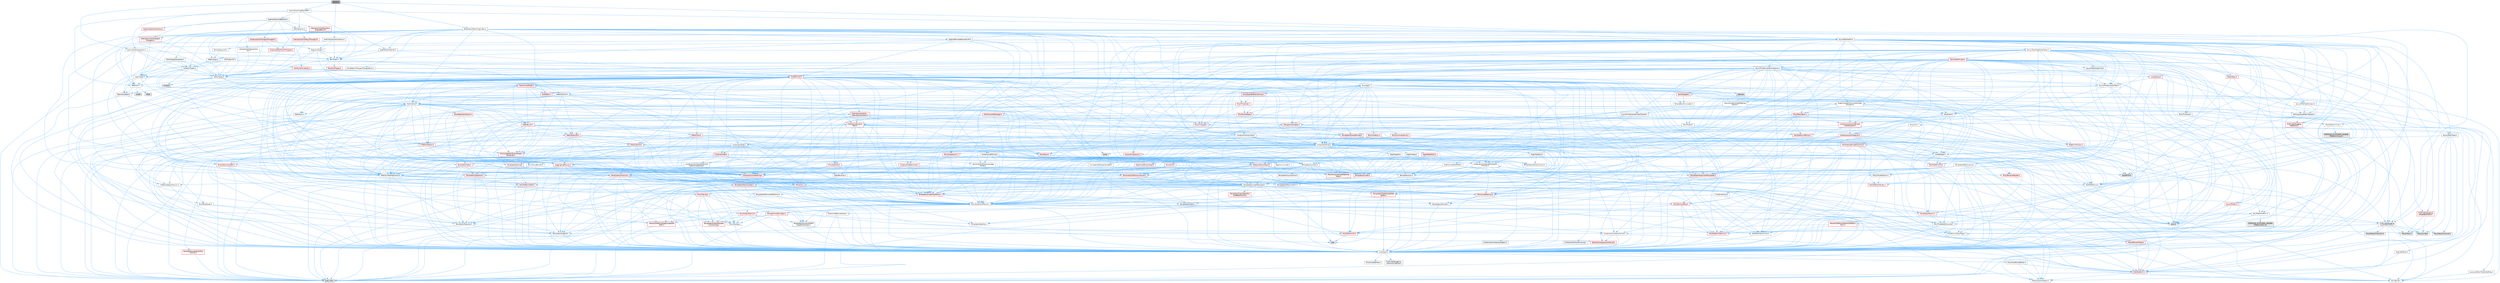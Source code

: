 digraph "Blend.h"
{
 // INTERACTIVE_SVG=YES
 // LATEX_PDF_SIZE
  bgcolor="transparent";
  edge [fontname=Helvetica,fontsize=10,labelfontname=Helvetica,labelfontsize=10];
  node [fontname=Helvetica,fontsize=10,shape=box,height=0.2,width=0.4];
  Node1 [id="Node000001",label="Blend.h",height=0.2,width=0.4,color="gray40", fillcolor="grey60", style="filled", fontcolor="black",tooltip=" "];
  Node1 -> Node2 [id="edge1_Node000001_Node000002",color="steelblue1",style="solid",tooltip=" "];
  Node2 [id="Node000002",label="Implicit/CachingMeshSDF.h",height=0.2,width=0.4,color="grey40", fillcolor="white", style="filled",URL="$d3/de9/CachingMeshSDF_8h.html",tooltip=" "];
  Node2 -> Node3 [id="edge2_Node000002_Node000003",color="steelblue1",style="solid",tooltip=" "];
  Node3 [id="Node000003",label="MathUtil.h",height=0.2,width=0.4,color="grey40", fillcolor="white", style="filled",URL="$d4/d5b/MathUtil_8h.html",tooltip=" "];
  Node3 -> Node4 [id="edge3_Node000003_Node000004",color="steelblue1",style="solid",tooltip=" "];
  Node4 [id="Node000004",label="GeometryBase.h",height=0.2,width=0.4,color="grey40", fillcolor="white", style="filled",URL="$d5/d5e/GeometryBase_8h.html",tooltip=" "];
  Node4 -> Node5 [id="edge4_Node000004_Node000005",color="steelblue1",style="solid",tooltip=" "];
  Node5 [id="Node000005",label="CoreTypes.h",height=0.2,width=0.4,color="grey40", fillcolor="white", style="filled",URL="$dc/dec/CoreTypes_8h.html",tooltip=" "];
  Node5 -> Node6 [id="edge5_Node000005_Node000006",color="steelblue1",style="solid",tooltip=" "];
  Node6 [id="Node000006",label="HAL/Platform.h",height=0.2,width=0.4,color="red", fillcolor="#FFF0F0", style="filled",URL="$d9/dd0/Platform_8h.html",tooltip=" "];
  Node6 -> Node7 [id="edge6_Node000006_Node000007",color="steelblue1",style="solid",tooltip=" "];
  Node7 [id="Node000007",label="Misc/Build.h",height=0.2,width=0.4,color="grey40", fillcolor="white", style="filled",URL="$d3/dbb/Build_8h.html",tooltip=" "];
  Node6 -> Node9 [id="edge7_Node000006_Node000009",color="steelblue1",style="solid",tooltip=" "];
  Node9 [id="Node000009",label="type_traits",height=0.2,width=0.4,color="grey60", fillcolor="#E0E0E0", style="filled",tooltip=" "];
  Node6 -> Node10 [id="edge8_Node000006_Node000010",color="steelblue1",style="solid",tooltip=" "];
  Node10 [id="Node000010",label="PreprocessorHelpers.h",height=0.2,width=0.4,color="grey40", fillcolor="white", style="filled",URL="$db/ddb/PreprocessorHelpers_8h.html",tooltip=" "];
  Node5 -> Node16 [id="edge9_Node000005_Node000016",color="steelblue1",style="solid",tooltip=" "];
  Node16 [id="Node000016",label="ProfilingDebugging\l/UMemoryDefines.h",height=0.2,width=0.4,color="grey40", fillcolor="white", style="filled",URL="$d2/da2/UMemoryDefines_8h.html",tooltip=" "];
  Node5 -> Node17 [id="edge10_Node000005_Node000017",color="steelblue1",style="solid",tooltip=" "];
  Node17 [id="Node000017",label="Misc/CoreMiscDefines.h",height=0.2,width=0.4,color="grey40", fillcolor="white", style="filled",URL="$da/d38/CoreMiscDefines_8h.html",tooltip=" "];
  Node17 -> Node6 [id="edge11_Node000017_Node000006",color="steelblue1",style="solid",tooltip=" "];
  Node17 -> Node10 [id="edge12_Node000017_Node000010",color="steelblue1",style="solid",tooltip=" "];
  Node5 -> Node18 [id="edge13_Node000005_Node000018",color="steelblue1",style="solid",tooltip=" "];
  Node18 [id="Node000018",label="Misc/CoreDefines.h",height=0.2,width=0.4,color="grey40", fillcolor="white", style="filled",URL="$d3/dd2/CoreDefines_8h.html",tooltip=" "];
  Node4 -> Node19 [id="edge14_Node000004_Node000019",color="steelblue1",style="solid",tooltip=" "];
  Node19 [id="Node000019",label="Logging/LogMacros.h",height=0.2,width=0.4,color="red", fillcolor="#FFF0F0", style="filled",URL="$d0/d16/LogMacros_8h.html",tooltip=" "];
  Node19 -> Node20 [id="edge15_Node000019_Node000020",color="steelblue1",style="solid",tooltip=" "];
  Node20 [id="Node000020",label="Containers/UnrealString.h",height=0.2,width=0.4,color="red", fillcolor="#FFF0F0", style="filled",URL="$d5/dba/UnrealString_8h.html",tooltip=" "];
  Node19 -> Node5 [id="edge16_Node000019_Node000005",color="steelblue1",style="solid",tooltip=" "];
  Node19 -> Node10 [id="edge17_Node000019_Node000010",color="steelblue1",style="solid",tooltip=" "];
  Node19 -> Node31 [id="edge18_Node000019_Node000031",color="steelblue1",style="solid",tooltip=" "];
  Node31 [id="Node000031",label="Misc/AssertionMacros.h",height=0.2,width=0.4,color="grey40", fillcolor="white", style="filled",URL="$d0/dfa/AssertionMacros_8h.html",tooltip=" "];
  Node31 -> Node5 [id="edge19_Node000031_Node000005",color="steelblue1",style="solid",tooltip=" "];
  Node31 -> Node6 [id="edge20_Node000031_Node000006",color="steelblue1",style="solid",tooltip=" "];
  Node31 -> Node32 [id="edge21_Node000031_Node000032",color="steelblue1",style="solid",tooltip=" "];
  Node32 [id="Node000032",label="HAL/PlatformMisc.h",height=0.2,width=0.4,color="grey40", fillcolor="white", style="filled",URL="$d0/df5/PlatformMisc_8h.html",tooltip=" "];
  Node32 -> Node5 [id="edge22_Node000032_Node000005",color="steelblue1",style="solid",tooltip=" "];
  Node32 -> Node33 [id="edge23_Node000032_Node000033",color="steelblue1",style="solid",tooltip=" "];
  Node33 [id="Node000033",label="GenericPlatform/GenericPlatform\lMisc.h",height=0.2,width=0.4,color="red", fillcolor="#FFF0F0", style="filled",URL="$db/d9a/GenericPlatformMisc_8h.html",tooltip=" "];
  Node33 -> Node5 [id="edge24_Node000033_Node000005",color="steelblue1",style="solid",tooltip=" "];
  Node33 -> Node40 [id="edge25_Node000033_Node000040",color="steelblue1",style="solid",tooltip=" "];
  Node40 [id="Node000040",label="HAL/PlatformCrt.h",height=0.2,width=0.4,color="red", fillcolor="#FFF0F0", style="filled",URL="$d8/d75/PlatformCrt_8h.html",tooltip=" "];
  Node40 -> Node41 [id="edge26_Node000040_Node000041",color="steelblue1",style="solid",tooltip=" "];
  Node41 [id="Node000041",label="new",height=0.2,width=0.4,color="grey60", fillcolor="#E0E0E0", style="filled",tooltip=" "];
  Node33 -> Node50 [id="edge27_Node000033_Node000050",color="steelblue1",style="solid",tooltip=" "];
  Node50 [id="Node000050",label="Math/NumericLimits.h",height=0.2,width=0.4,color="grey40", fillcolor="white", style="filled",URL="$df/d1b/NumericLimits_8h.html",tooltip=" "];
  Node50 -> Node5 [id="edge28_Node000050_Node000005",color="steelblue1",style="solid",tooltip=" "];
  Node33 -> Node52 [id="edge29_Node000033_Node000052",color="steelblue1",style="solid",tooltip=" "];
  Node52 [id="Node000052",label="Misc/EnumClassFlags.h",height=0.2,width=0.4,color="grey40", fillcolor="white", style="filled",URL="$d8/de7/EnumClassFlags_8h.html",tooltip=" "];
  Node32 -> Node55 [id="edge30_Node000032_Node000055",color="steelblue1",style="solid",tooltip=" "];
  Node55 [id="Node000055",label="COMPILED_PLATFORM_HEADER\l(PlatformMisc.h)",height=0.2,width=0.4,color="grey60", fillcolor="#E0E0E0", style="filled",tooltip=" "];
  Node32 -> Node56 [id="edge31_Node000032_Node000056",color="steelblue1",style="solid",tooltip=" "];
  Node56 [id="Node000056",label="ProfilingDebugging\l/CpuProfilerTrace.h",height=0.2,width=0.4,color="grey40", fillcolor="white", style="filled",URL="$da/dcb/CpuProfilerTrace_8h.html",tooltip=" "];
  Node56 -> Node5 [id="edge32_Node000056_Node000005",color="steelblue1",style="solid",tooltip=" "];
  Node56 -> Node24 [id="edge33_Node000056_Node000024",color="steelblue1",style="solid",tooltip=" "];
  Node24 [id="Node000024",label="Containers/ContainersFwd.h",height=0.2,width=0.4,color="grey40", fillcolor="white", style="filled",URL="$d4/d0a/ContainersFwd_8h.html",tooltip=" "];
  Node24 -> Node6 [id="edge34_Node000024_Node000006",color="steelblue1",style="solid",tooltip=" "];
  Node24 -> Node5 [id="edge35_Node000024_Node000005",color="steelblue1",style="solid",tooltip=" "];
  Node24 -> Node25 [id="edge36_Node000024_Node000025",color="steelblue1",style="solid",tooltip=" "];
  Node25 [id="Node000025",label="Traits/IsContiguousContainer.h",height=0.2,width=0.4,color="red", fillcolor="#FFF0F0", style="filled",URL="$d5/d3c/IsContiguousContainer_8h.html",tooltip=" "];
  Node25 -> Node5 [id="edge37_Node000025_Node000005",color="steelblue1",style="solid",tooltip=" "];
  Node56 -> Node57 [id="edge38_Node000056_Node000057",color="steelblue1",style="solid",tooltip=" "];
  Node57 [id="Node000057",label="HAL/PlatformAtomics.h",height=0.2,width=0.4,color="red", fillcolor="#FFF0F0", style="filled",URL="$d3/d36/PlatformAtomics_8h.html",tooltip=" "];
  Node57 -> Node5 [id="edge39_Node000057_Node000005",color="steelblue1",style="solid",tooltip=" "];
  Node56 -> Node10 [id="edge40_Node000056_Node000010",color="steelblue1",style="solid",tooltip=" "];
  Node56 -> Node7 [id="edge41_Node000056_Node000007",color="steelblue1",style="solid",tooltip=" "];
  Node56 -> Node60 [id="edge42_Node000056_Node000060",color="steelblue1",style="solid",tooltip=" "];
  Node60 [id="Node000060",label="Trace/Config.h",height=0.2,width=0.4,color="grey60", fillcolor="#E0E0E0", style="filled",tooltip=" "];
  Node56 -> Node61 [id="edge43_Node000056_Node000061",color="steelblue1",style="solid",tooltip=" "];
  Node61 [id="Node000061",label="Trace/Detail/Channel.h",height=0.2,width=0.4,color="grey60", fillcolor="#E0E0E0", style="filled",tooltip=" "];
  Node56 -> Node62 [id="edge44_Node000056_Node000062",color="steelblue1",style="solid",tooltip=" "];
  Node62 [id="Node000062",label="Trace/Detail/Channel.inl",height=0.2,width=0.4,color="grey60", fillcolor="#E0E0E0", style="filled",tooltip=" "];
  Node56 -> Node63 [id="edge45_Node000056_Node000063",color="steelblue1",style="solid",tooltip=" "];
  Node63 [id="Node000063",label="Trace/Trace.h",height=0.2,width=0.4,color="grey60", fillcolor="#E0E0E0", style="filled",tooltip=" "];
  Node31 -> Node10 [id="edge46_Node000031_Node000010",color="steelblue1",style="solid",tooltip=" "];
  Node31 -> Node64 [id="edge47_Node000031_Node000064",color="steelblue1",style="solid",tooltip=" "];
  Node64 [id="Node000064",label="Templates/EnableIf.h",height=0.2,width=0.4,color="grey40", fillcolor="white", style="filled",URL="$d7/d60/EnableIf_8h.html",tooltip=" "];
  Node64 -> Node5 [id="edge48_Node000064_Node000005",color="steelblue1",style="solid",tooltip=" "];
  Node31 -> Node65 [id="edge49_Node000031_Node000065",color="steelblue1",style="solid",tooltip=" "];
  Node65 [id="Node000065",label="Templates/IsArrayOrRefOf\lTypeByPredicate.h",height=0.2,width=0.4,color="grey40", fillcolor="white", style="filled",URL="$d6/da1/IsArrayOrRefOfTypeByPredicate_8h.html",tooltip=" "];
  Node65 -> Node5 [id="edge50_Node000065_Node000005",color="steelblue1",style="solid",tooltip=" "];
  Node31 -> Node66 [id="edge51_Node000031_Node000066",color="steelblue1",style="solid",tooltip=" "];
  Node66 [id="Node000066",label="Templates/IsValidVariadic\lFunctionArg.h",height=0.2,width=0.4,color="red", fillcolor="#FFF0F0", style="filled",URL="$d0/dc8/IsValidVariadicFunctionArg_8h.html",tooltip=" "];
  Node66 -> Node5 [id="edge52_Node000066_Node000005",color="steelblue1",style="solid",tooltip=" "];
  Node66 -> Node9 [id="edge53_Node000066_Node000009",color="steelblue1",style="solid",tooltip=" "];
  Node31 -> Node68 [id="edge54_Node000031_Node000068",color="steelblue1",style="solid",tooltip=" "];
  Node68 [id="Node000068",label="Traits/IsCharEncodingCompatible\lWith.h",height=0.2,width=0.4,color="red", fillcolor="#FFF0F0", style="filled",URL="$df/dd1/IsCharEncodingCompatibleWith_8h.html",tooltip=" "];
  Node68 -> Node9 [id="edge55_Node000068_Node000009",color="steelblue1",style="solid",tooltip=" "];
  Node31 -> Node70 [id="edge56_Node000031_Node000070",color="steelblue1",style="solid",tooltip=" "];
  Node70 [id="Node000070",label="Misc/VarArgs.h",height=0.2,width=0.4,color="grey40", fillcolor="white", style="filled",URL="$d5/d6f/VarArgs_8h.html",tooltip=" "];
  Node70 -> Node5 [id="edge57_Node000070_Node000005",color="steelblue1",style="solid",tooltip=" "];
  Node31 -> Node71 [id="edge58_Node000031_Node000071",color="steelblue1",style="solid",tooltip=" "];
  Node71 [id="Node000071",label="String/FormatStringSan.h",height=0.2,width=0.4,color="red", fillcolor="#FFF0F0", style="filled",URL="$d3/d8b/FormatStringSan_8h.html",tooltip=" "];
  Node71 -> Node9 [id="edge59_Node000071_Node000009",color="steelblue1",style="solid",tooltip=" "];
  Node71 -> Node5 [id="edge60_Node000071_Node000005",color="steelblue1",style="solid",tooltip=" "];
  Node71 -> Node72 [id="edge61_Node000071_Node000072",color="steelblue1",style="solid",tooltip=" "];
  Node72 [id="Node000072",label="Templates/Requires.h",height=0.2,width=0.4,color="grey40", fillcolor="white", style="filled",URL="$dc/d96/Requires_8h.html",tooltip=" "];
  Node72 -> Node64 [id="edge62_Node000072_Node000064",color="steelblue1",style="solid",tooltip=" "];
  Node72 -> Node9 [id="edge63_Node000072_Node000009",color="steelblue1",style="solid",tooltip=" "];
  Node71 -> Node73 [id="edge64_Node000071_Node000073",color="steelblue1",style="solid",tooltip=" "];
  Node73 [id="Node000073",label="Templates/Identity.h",height=0.2,width=0.4,color="grey40", fillcolor="white", style="filled",URL="$d0/dd5/Identity_8h.html",tooltip=" "];
  Node71 -> Node66 [id="edge65_Node000071_Node000066",color="steelblue1",style="solid",tooltip=" "];
  Node71 -> Node24 [id="edge66_Node000071_Node000024",color="steelblue1",style="solid",tooltip=" "];
  Node31 -> Node77 [id="edge67_Node000031_Node000077",color="steelblue1",style="solid",tooltip=" "];
  Node77 [id="Node000077",label="atomic",height=0.2,width=0.4,color="grey60", fillcolor="#E0E0E0", style="filled",tooltip=" "];
  Node19 -> Node7 [id="edge68_Node000019_Node000007",color="steelblue1",style="solid",tooltip=" "];
  Node19 -> Node70 [id="edge69_Node000019_Node000070",color="steelblue1",style="solid",tooltip=" "];
  Node19 -> Node71 [id="edge70_Node000019_Node000071",color="steelblue1",style="solid",tooltip=" "];
  Node19 -> Node64 [id="edge71_Node000019_Node000064",color="steelblue1",style="solid",tooltip=" "];
  Node19 -> Node65 [id="edge72_Node000019_Node000065",color="steelblue1",style="solid",tooltip=" "];
  Node19 -> Node66 [id="edge73_Node000019_Node000066",color="steelblue1",style="solid",tooltip=" "];
  Node19 -> Node68 [id="edge74_Node000019_Node000068",color="steelblue1",style="solid",tooltip=" "];
  Node19 -> Node9 [id="edge75_Node000019_Node000009",color="steelblue1",style="solid",tooltip=" "];
  Node3 -> Node6 [id="edge76_Node000003_Node000006",color="steelblue1",style="solid",tooltip=" "];
  Node3 -> Node187 [id="edge77_Node000003_Node000187",color="steelblue1",style="solid",tooltip=" "];
  Node187 [id="Node000187",label="EngineDefines.h",height=0.2,width=0.4,color="grey40", fillcolor="white", style="filled",URL="$de/d63/EngineDefines_8h.html",tooltip=" "];
  Node187 -> Node6 [id="edge78_Node000187_Node000006",color="steelblue1",style="solid",tooltip=" "];
  Node3 -> Node188 [id="edge79_Node000003_Node000188",color="steelblue1",style="solid",tooltip=" "];
  Node188 [id="Node000188",label="cmath",height=0.2,width=0.4,color="grey60", fillcolor="#E0E0E0", style="filled",tooltip=" "];
  Node3 -> Node189 [id="edge80_Node000003_Node000189",color="steelblue1",style="solid",tooltip=" "];
  Node189 [id="Node000189",label="cfloat",height=0.2,width=0.4,color="grey60", fillcolor="#E0E0E0", style="filled",tooltip=" "];
  Node2 -> Node190 [id="edge81_Node000002_Node000190",color="steelblue1",style="solid",tooltip=" "];
  Node190 [id="Node000190",label="MeshQueries.h",height=0.2,width=0.4,color="grey40", fillcolor="white", style="filled",URL="$d1/d76/MeshQueries_8h.html",tooltip=" "];
  Node190 -> Node191 [id="edge82_Node000190_Node000191",color="steelblue1",style="solid",tooltip=" "];
  Node191 [id="Node000191",label="Distance/DistPoint3Triangle3.h",height=0.2,width=0.4,color="red", fillcolor="#FFF0F0", style="filled",URL="$df/dd2/DistPoint3Triangle3_8h.html",tooltip=" "];
  Node191 -> Node192 [id="edge83_Node000191_Node000192",color="steelblue1",style="solid",tooltip=" "];
  Node192 [id="Node000192",label="VectorTypes.h",height=0.2,width=0.4,color="grey40", fillcolor="white", style="filled",URL="$d4/d5b/VectorTypes_8h.html",tooltip=" "];
  Node192 -> Node193 [id="edge84_Node000192_Node000193",color="steelblue1",style="solid",tooltip=" "];
  Node193 [id="Node000193",label="Math/Vector.h",height=0.2,width=0.4,color="grey40", fillcolor="white", style="filled",URL="$d6/dbe/Vector_8h.html",tooltip=" "];
  Node193 -> Node5 [id="edge85_Node000193_Node000005",color="steelblue1",style="solid",tooltip=" "];
  Node193 -> Node31 [id="edge86_Node000193_Node000031",color="steelblue1",style="solid",tooltip=" "];
  Node193 -> Node37 [id="edge87_Node000193_Node000037",color="steelblue1",style="solid",tooltip=" "];
  Node37 [id="Node000037",label="Math/MathFwd.h",height=0.2,width=0.4,color="grey40", fillcolor="white", style="filled",URL="$d2/d10/MathFwd_8h.html",tooltip=" "];
  Node37 -> Node6 [id="edge88_Node000037_Node000006",color="steelblue1",style="solid",tooltip=" "];
  Node193 -> Node50 [id="edge89_Node000193_Node000050",color="steelblue1",style="solid",tooltip=" "];
  Node193 -> Node148 [id="edge90_Node000193_Node000148",color="steelblue1",style="solid",tooltip=" "];
  Node148 [id="Node000148",label="Misc/Crc.h",height=0.2,width=0.4,color="red", fillcolor="#FFF0F0", style="filled",URL="$d4/dd2/Crc_8h.html",tooltip=" "];
  Node148 -> Node5 [id="edge91_Node000148_Node000005",color="steelblue1",style="solid",tooltip=" "];
  Node148 -> Node31 [id="edge92_Node000148_Node000031",color="steelblue1",style="solid",tooltip=" "];
  Node148 -> Node149 [id="edge93_Node000148_Node000149",color="steelblue1",style="solid",tooltip=" "];
  Node149 [id="Node000149",label="Misc/CString.h",height=0.2,width=0.4,color="red", fillcolor="#FFF0F0", style="filled",URL="$d2/d49/CString_8h.html",tooltip=" "];
  Node149 -> Node5 [id="edge94_Node000149_Node000005",color="steelblue1",style="solid",tooltip=" "];
  Node149 -> Node40 [id="edge95_Node000149_Node000040",color="steelblue1",style="solid",tooltip=" "];
  Node149 -> Node31 [id="edge96_Node000149_Node000031",color="steelblue1",style="solid",tooltip=" "];
  Node149 -> Node70 [id="edge97_Node000149_Node000070",color="steelblue1",style="solid",tooltip=" "];
  Node149 -> Node65 [id="edge98_Node000149_Node000065",color="steelblue1",style="solid",tooltip=" "];
  Node149 -> Node66 [id="edge99_Node000149_Node000066",color="steelblue1",style="solid",tooltip=" "];
  Node149 -> Node68 [id="edge100_Node000149_Node000068",color="steelblue1",style="solid",tooltip=" "];
  Node148 -> Node98 [id="edge101_Node000148_Node000098",color="steelblue1",style="solid",tooltip=" "];
  Node98 [id="Node000098",label="Templates/UnrealTypeTraits.h",height=0.2,width=0.4,color="red", fillcolor="#FFF0F0", style="filled",URL="$d2/d2d/UnrealTypeTraits_8h.html",tooltip=" "];
  Node98 -> Node5 [id="edge102_Node000098_Node000005",color="steelblue1",style="solid",tooltip=" "];
  Node98 -> Node97 [id="edge103_Node000098_Node000097",color="steelblue1",style="solid",tooltip=" "];
  Node97 [id="Node000097",label="Templates/IsPointer.h",height=0.2,width=0.4,color="grey40", fillcolor="white", style="filled",URL="$d7/d05/IsPointer_8h.html",tooltip=" "];
  Node97 -> Node5 [id="edge104_Node000097_Node000005",color="steelblue1",style="solid",tooltip=" "];
  Node98 -> Node31 [id="edge105_Node000098_Node000031",color="steelblue1",style="solid",tooltip=" "];
  Node98 -> Node64 [id="edge106_Node000098_Node000064",color="steelblue1",style="solid",tooltip=" "];
  Node98 -> Node100 [id="edge107_Node000098_Node000100",color="steelblue1",style="solid",tooltip=" "];
  Node100 [id="Node000100",label="Templates/Models.h",height=0.2,width=0.4,color="grey40", fillcolor="white", style="filled",URL="$d3/d0c/Models_8h.html",tooltip=" "];
  Node100 -> Node73 [id="edge108_Node000100_Node000073",color="steelblue1",style="solid",tooltip=" "];
  Node193 -> Node174 [id="edge109_Node000193_Node000174",color="steelblue1",style="solid",tooltip=" "];
  Node174 [id="Node000174",label="Math/UnrealMathUtility.h",height=0.2,width=0.4,color="grey40", fillcolor="white", style="filled",URL="$db/db8/UnrealMathUtility_8h.html",tooltip=" "];
  Node174 -> Node5 [id="edge110_Node000174_Node000005",color="steelblue1",style="solid",tooltip=" "];
  Node174 -> Node31 [id="edge111_Node000174_Node000031",color="steelblue1",style="solid",tooltip=" "];
  Node174 -> Node115 [id="edge112_Node000174_Node000115",color="steelblue1",style="solid",tooltip=" "];
  Node115 [id="Node000115",label="HAL/PlatformMath.h",height=0.2,width=0.4,color="red", fillcolor="#FFF0F0", style="filled",URL="$dc/d53/PlatformMath_8h.html",tooltip=" "];
  Node115 -> Node5 [id="edge113_Node000115_Node000005",color="steelblue1",style="solid",tooltip=" "];
  Node174 -> Node37 [id="edge114_Node000174_Node000037",color="steelblue1",style="solid",tooltip=" "];
  Node174 -> Node73 [id="edge115_Node000174_Node000073",color="steelblue1",style="solid",tooltip=" "];
  Node174 -> Node72 [id="edge116_Node000174_Node000072",color="steelblue1",style="solid",tooltip=" "];
  Node193 -> Node20 [id="edge117_Node000193_Node000020",color="steelblue1",style="solid",tooltip=" "];
  Node193 -> Node194 [id="edge118_Node000193_Node000194",color="steelblue1",style="solid",tooltip=" "];
  Node194 [id="Node000194",label="Misc/Parse.h",height=0.2,width=0.4,color="red", fillcolor="#FFF0F0", style="filled",URL="$dc/d71/Parse_8h.html",tooltip=" "];
  Node194 -> Node20 [id="edge119_Node000194_Node000020",color="steelblue1",style="solid",tooltip=" "];
  Node194 -> Node5 [id="edge120_Node000194_Node000005",color="steelblue1",style="solid",tooltip=" "];
  Node194 -> Node40 [id="edge121_Node000194_Node000040",color="steelblue1",style="solid",tooltip=" "];
  Node194 -> Node7 [id="edge122_Node000194_Node000007",color="steelblue1",style="solid",tooltip=" "];
  Node194 -> Node52 [id="edge123_Node000194_Node000052",color="steelblue1",style="solid",tooltip=" "];
  Node194 -> Node195 [id="edge124_Node000194_Node000195",color="steelblue1",style="solid",tooltip=" "];
  Node195 [id="Node000195",label="Templates/Function.h",height=0.2,width=0.4,color="grey40", fillcolor="white", style="filled",URL="$df/df5/Function_8h.html",tooltip=" "];
  Node195 -> Node5 [id="edge125_Node000195_Node000005",color="steelblue1",style="solid",tooltip=" "];
  Node195 -> Node31 [id="edge126_Node000195_Node000031",color="steelblue1",style="solid",tooltip=" "];
  Node195 -> Node126 [id="edge127_Node000195_Node000126",color="steelblue1",style="solid",tooltip=" "];
  Node126 [id="Node000126",label="Misc/IntrusiveUnsetOptional\lState.h",height=0.2,width=0.4,color="red", fillcolor="#FFF0F0", style="filled",URL="$d2/d0a/IntrusiveUnsetOptionalState_8h.html",tooltip=" "];
  Node195 -> Node78 [id="edge128_Node000195_Node000078",color="steelblue1",style="solid",tooltip=" "];
  Node78 [id="Node000078",label="HAL/UnrealMemory.h",height=0.2,width=0.4,color="red", fillcolor="#FFF0F0", style="filled",URL="$d9/d96/UnrealMemory_8h.html",tooltip=" "];
  Node78 -> Node5 [id="edge129_Node000078_Node000005",color="steelblue1",style="solid",tooltip=" "];
  Node78 -> Node82 [id="edge130_Node000078_Node000082",color="steelblue1",style="solid",tooltip=" "];
  Node82 [id="Node000082",label="HAL/MemoryBase.h",height=0.2,width=0.4,color="red", fillcolor="#FFF0F0", style="filled",URL="$d6/d9f/MemoryBase_8h.html",tooltip=" "];
  Node82 -> Node5 [id="edge131_Node000082_Node000005",color="steelblue1",style="solid",tooltip=" "];
  Node82 -> Node57 [id="edge132_Node000082_Node000057",color="steelblue1",style="solid",tooltip=" "];
  Node82 -> Node40 [id="edge133_Node000082_Node000040",color="steelblue1",style="solid",tooltip=" "];
  Node82 -> Node84 [id="edge134_Node000082_Node000084",color="steelblue1",style="solid",tooltip=" "];
  Node84 [id="Node000084",label="Misc/OutputDevice.h",height=0.2,width=0.4,color="red", fillcolor="#FFF0F0", style="filled",URL="$d7/d32/OutputDevice_8h.html",tooltip=" "];
  Node84 -> Node5 [id="edge135_Node000084_Node000005",color="steelblue1",style="solid",tooltip=" "];
  Node84 -> Node70 [id="edge136_Node000084_Node000070",color="steelblue1",style="solid",tooltip=" "];
  Node84 -> Node65 [id="edge137_Node000084_Node000065",color="steelblue1",style="solid",tooltip=" "];
  Node84 -> Node66 [id="edge138_Node000084_Node000066",color="steelblue1",style="solid",tooltip=" "];
  Node84 -> Node68 [id="edge139_Node000084_Node000068",color="steelblue1",style="solid",tooltip=" "];
  Node82 -> Node85 [id="edge140_Node000082_Node000085",color="steelblue1",style="solid",tooltip=" "];
  Node85 [id="Node000085",label="Templates/Atomic.h",height=0.2,width=0.4,color="red", fillcolor="#FFF0F0", style="filled",URL="$d3/d91/Atomic_8h.html",tooltip=" "];
  Node85 -> Node86 [id="edge141_Node000085_Node000086",color="steelblue1",style="solid",tooltip=" "];
  Node86 [id="Node000086",label="HAL/ThreadSafeCounter.h",height=0.2,width=0.4,color="grey40", fillcolor="white", style="filled",URL="$dc/dc9/ThreadSafeCounter_8h.html",tooltip=" "];
  Node86 -> Node5 [id="edge142_Node000086_Node000005",color="steelblue1",style="solid",tooltip=" "];
  Node86 -> Node57 [id="edge143_Node000086_Node000057",color="steelblue1",style="solid",tooltip=" "];
  Node85 -> Node77 [id="edge144_Node000085_Node000077",color="steelblue1",style="solid",tooltip=" "];
  Node78 -> Node97 [id="edge145_Node000078_Node000097",color="steelblue1",style="solid",tooltip=" "];
  Node195 -> Node196 [id="edge146_Node000195_Node000196",color="steelblue1",style="solid",tooltip=" "];
  Node196 [id="Node000196",label="Templates/FunctionFwd.h",height=0.2,width=0.4,color="grey40", fillcolor="white", style="filled",URL="$d6/d54/FunctionFwd_8h.html",tooltip=" "];
  Node195 -> Node98 [id="edge147_Node000195_Node000098",color="steelblue1",style="solid",tooltip=" "];
  Node195 -> Node158 [id="edge148_Node000195_Node000158",color="steelblue1",style="solid",tooltip=" "];
  Node158 [id="Node000158",label="Templates/Invoke.h",height=0.2,width=0.4,color="red", fillcolor="#FFF0F0", style="filled",URL="$d7/deb/Invoke_8h.html",tooltip=" "];
  Node158 -> Node5 [id="edge149_Node000158_Node000005",color="steelblue1",style="solid",tooltip=" "];
  Node158 -> Node103 [id="edge150_Node000158_Node000103",color="steelblue1",style="solid",tooltip=" "];
  Node103 [id="Node000103",label="Templates/UnrealTemplate.h",height=0.2,width=0.4,color="grey40", fillcolor="white", style="filled",URL="$d4/d24/UnrealTemplate_8h.html",tooltip=" "];
  Node103 -> Node5 [id="edge151_Node000103_Node000005",color="steelblue1",style="solid",tooltip=" "];
  Node103 -> Node97 [id="edge152_Node000103_Node000097",color="steelblue1",style="solid",tooltip=" "];
  Node103 -> Node78 [id="edge153_Node000103_Node000078",color="steelblue1",style="solid",tooltip=" "];
  Node103 -> Node104 [id="edge154_Node000103_Node000104",color="steelblue1",style="solid",tooltip=" "];
  Node104 [id="Node000104",label="Templates/CopyQualifiers\lAndRefsFromTo.h",height=0.2,width=0.4,color="red", fillcolor="#FFF0F0", style="filled",URL="$d3/db3/CopyQualifiersAndRefsFromTo_8h.html",tooltip=" "];
  Node103 -> Node98 [id="edge155_Node000103_Node000098",color="steelblue1",style="solid",tooltip=" "];
  Node103 -> Node106 [id="edge156_Node000103_Node000106",color="steelblue1",style="solid",tooltip=" "];
  Node106 [id="Node000106",label="Templates/RemoveReference.h",height=0.2,width=0.4,color="grey40", fillcolor="white", style="filled",URL="$da/dbe/RemoveReference_8h.html",tooltip=" "];
  Node106 -> Node5 [id="edge157_Node000106_Node000005",color="steelblue1",style="solid",tooltip=" "];
  Node103 -> Node72 [id="edge158_Node000103_Node000072",color="steelblue1",style="solid",tooltip=" "];
  Node103 -> Node107 [id="edge159_Node000103_Node000107",color="steelblue1",style="solid",tooltip=" "];
  Node107 [id="Node000107",label="Templates/TypeCompatible\lBytes.h",height=0.2,width=0.4,color="red", fillcolor="#FFF0F0", style="filled",URL="$df/d0a/TypeCompatibleBytes_8h.html",tooltip=" "];
  Node107 -> Node5 [id="edge160_Node000107_Node000005",color="steelblue1",style="solid",tooltip=" "];
  Node107 -> Node41 [id="edge161_Node000107_Node000041",color="steelblue1",style="solid",tooltip=" "];
  Node107 -> Node9 [id="edge162_Node000107_Node000009",color="steelblue1",style="solid",tooltip=" "];
  Node103 -> Node73 [id="edge163_Node000103_Node000073",color="steelblue1",style="solid",tooltip=" "];
  Node103 -> Node25 [id="edge164_Node000103_Node000025",color="steelblue1",style="solid",tooltip=" "];
  Node103 -> Node108 [id="edge165_Node000103_Node000108",color="steelblue1",style="solid",tooltip=" "];
  Node108 [id="Node000108",label="Traits/UseBitwiseSwap.h",height=0.2,width=0.4,color="grey40", fillcolor="white", style="filled",URL="$db/df3/UseBitwiseSwap_8h.html",tooltip=" "];
  Node108 -> Node5 [id="edge166_Node000108_Node000005",color="steelblue1",style="solid",tooltip=" "];
  Node108 -> Node9 [id="edge167_Node000108_Node000009",color="steelblue1",style="solid",tooltip=" "];
  Node103 -> Node9 [id="edge168_Node000103_Node000009",color="steelblue1",style="solid",tooltip=" "];
  Node158 -> Node9 [id="edge169_Node000158_Node000009",color="steelblue1",style="solid",tooltip=" "];
  Node195 -> Node103 [id="edge170_Node000195_Node000103",color="steelblue1",style="solid",tooltip=" "];
  Node195 -> Node72 [id="edge171_Node000195_Node000072",color="steelblue1",style="solid",tooltip=" "];
  Node195 -> Node174 [id="edge172_Node000195_Node000174",color="steelblue1",style="solid",tooltip=" "];
  Node195 -> Node41 [id="edge173_Node000195_Node000041",color="steelblue1",style="solid",tooltip=" "];
  Node195 -> Node9 [id="edge174_Node000195_Node000009",color="steelblue1",style="solid",tooltip=" "];
  Node193 -> Node197 [id="edge175_Node000193_Node000197",color="steelblue1",style="solid",tooltip=" "];
  Node197 [id="Node000197",label="Misc/LargeWorldCoordinates\lSerializer.h",height=0.2,width=0.4,color="red", fillcolor="#FFF0F0", style="filled",URL="$d7/df9/LargeWorldCoordinatesSerializer_8h.html",tooltip=" "];
  Node197 -> Node30 [id="edge176_Node000197_Node000030",color="steelblue1",style="solid",tooltip=" "];
  Node30 [id="Node000030",label="UObject/NameTypes.h",height=0.2,width=0.4,color="red", fillcolor="#FFF0F0", style="filled",URL="$d6/d35/NameTypes_8h.html",tooltip=" "];
  Node30 -> Node5 [id="edge177_Node000030_Node000005",color="steelblue1",style="solid",tooltip=" "];
  Node30 -> Node31 [id="edge178_Node000030_Node000031",color="steelblue1",style="solid",tooltip=" "];
  Node30 -> Node78 [id="edge179_Node000030_Node000078",color="steelblue1",style="solid",tooltip=" "];
  Node30 -> Node98 [id="edge180_Node000030_Node000098",color="steelblue1",style="solid",tooltip=" "];
  Node30 -> Node103 [id="edge181_Node000030_Node000103",color="steelblue1",style="solid",tooltip=" "];
  Node30 -> Node20 [id="edge182_Node000030_Node000020",color="steelblue1",style="solid",tooltip=" "];
  Node30 -> Node109 [id="edge183_Node000030_Node000109",color="steelblue1",style="solid",tooltip=" "];
  Node109 [id="Node000109",label="HAL/CriticalSection.h",height=0.2,width=0.4,color="grey40", fillcolor="white", style="filled",URL="$d6/d90/CriticalSection_8h.html",tooltip=" "];
  Node109 -> Node110 [id="edge184_Node000109_Node000110",color="steelblue1",style="solid",tooltip=" "];
  Node110 [id="Node000110",label="HAL/PlatformMutex.h",height=0.2,width=0.4,color="red", fillcolor="#FFF0F0", style="filled",URL="$d9/d0b/PlatformMutex_8h.html",tooltip=" "];
  Node110 -> Node5 [id="edge185_Node000110_Node000005",color="steelblue1",style="solid",tooltip=" "];
  Node30 -> Node85 [id="edge186_Node000030_Node000085",color="steelblue1",style="solid",tooltip=" "];
  Node30 -> Node143 [id="edge187_Node000030_Node000143",color="steelblue1",style="solid",tooltip=" "];
  Node143 [id="Node000143",label="Serialization/MemoryLayout.h",height=0.2,width=0.4,color="red", fillcolor="#FFF0F0", style="filled",URL="$d7/d66/MemoryLayout_8h.html",tooltip=" "];
  Node143 -> Node78 [id="edge188_Node000143_Node000078",color="steelblue1",style="solid",tooltip=" "];
  Node143 -> Node64 [id="edge189_Node000143_Node000064",color="steelblue1",style="solid",tooltip=" "];
  Node143 -> Node123 [id="edge190_Node000143_Node000123",color="steelblue1",style="solid",tooltip=" "];
  Node123 [id="Node000123",label="Templates/IsPolymorphic.h",height=0.2,width=0.4,color="grey40", fillcolor="white", style="filled",URL="$dc/d20/IsPolymorphic_8h.html",tooltip=" "];
  Node143 -> Node100 [id="edge191_Node000143_Node000100",color="steelblue1",style="solid",tooltip=" "];
  Node143 -> Node103 [id="edge192_Node000143_Node000103",color="steelblue1",style="solid",tooltip=" "];
  Node30 -> Node126 [id="edge193_Node000030_Node000126",color="steelblue1",style="solid",tooltip=" "];
  Node30 -> Node63 [id="edge194_Node000030_Node000063",color="steelblue1",style="solid",tooltip=" "];
  Node197 -> Node141 [id="edge195_Node000197_Node000141",color="steelblue1",style="solid",tooltip=" "];
  Node141 [id="Node000141",label="UObject/ObjectVersion.h",height=0.2,width=0.4,color="grey40", fillcolor="white", style="filled",URL="$da/d63/ObjectVersion_8h.html",tooltip=" "];
  Node141 -> Node5 [id="edge196_Node000141_Node000005",color="steelblue1",style="solid",tooltip=" "];
  Node193 -> Node213 [id="edge197_Node000193_Node000213",color="steelblue1",style="solid",tooltip=" "];
  Node213 [id="Node000213",label="Misc/NetworkVersion.h",height=0.2,width=0.4,color="red", fillcolor="#FFF0F0", style="filled",URL="$d7/d4b/NetworkVersion_8h.html",tooltip=" "];
  Node213 -> Node20 [id="edge198_Node000213_Node000020",color="steelblue1",style="solid",tooltip=" "];
  Node213 -> Node5 [id="edge199_Node000213_Node000005",color="steelblue1",style="solid",tooltip=" "];
  Node213 -> Node214 [id="edge200_Node000213_Node000214",color="steelblue1",style="solid",tooltip=" "];
  Node214 [id="Node000214",label="Delegates/Delegate.h",height=0.2,width=0.4,color="red", fillcolor="#FFF0F0", style="filled",URL="$d4/d80/Delegate_8h.html",tooltip=" "];
  Node214 -> Node5 [id="edge201_Node000214_Node000005",color="steelblue1",style="solid",tooltip=" "];
  Node214 -> Node31 [id="edge202_Node000214_Node000031",color="steelblue1",style="solid",tooltip=" "];
  Node214 -> Node30 [id="edge203_Node000214_Node000030",color="steelblue1",style="solid",tooltip=" "];
  Node214 -> Node215 [id="edge204_Node000214_Node000215",color="steelblue1",style="solid",tooltip=" "];
  Node215 [id="Node000215",label="Templates/SharedPointer.h",height=0.2,width=0.4,color="red", fillcolor="#FFF0F0", style="filled",URL="$d2/d17/SharedPointer_8h.html",tooltip=" "];
  Node215 -> Node5 [id="edge205_Node000215_Node000005",color="steelblue1",style="solid",tooltip=" "];
  Node215 -> Node126 [id="edge206_Node000215_Node000126",color="steelblue1",style="solid",tooltip=" "];
  Node215 -> Node31 [id="edge207_Node000215_Node000031",color="steelblue1",style="solid",tooltip=" "];
  Node215 -> Node78 [id="edge208_Node000215_Node000078",color="steelblue1",style="solid",tooltip=" "];
  Node215 -> Node125 [id="edge209_Node000215_Node000125",color="steelblue1",style="solid",tooltip=" "];
  Node125 [id="Node000125",label="Containers/Array.h",height=0.2,width=0.4,color="grey40", fillcolor="white", style="filled",URL="$df/dd0/Array_8h.html",tooltip=" "];
  Node125 -> Node5 [id="edge210_Node000125_Node000005",color="steelblue1",style="solid",tooltip=" "];
  Node125 -> Node31 [id="edge211_Node000125_Node000031",color="steelblue1",style="solid",tooltip=" "];
  Node125 -> Node126 [id="edge212_Node000125_Node000126",color="steelblue1",style="solid",tooltip=" "];
  Node125 -> Node128 [id="edge213_Node000125_Node000128",color="steelblue1",style="solid",tooltip=" "];
  Node128 [id="Node000128",label="Misc/ReverseIterate.h",height=0.2,width=0.4,color="red", fillcolor="#FFF0F0", style="filled",URL="$db/de3/ReverseIterate_8h.html",tooltip=" "];
  Node128 -> Node6 [id="edge214_Node000128_Node000006",color="steelblue1",style="solid",tooltip=" "];
  Node125 -> Node78 [id="edge215_Node000125_Node000078",color="steelblue1",style="solid",tooltip=" "];
  Node125 -> Node98 [id="edge216_Node000125_Node000098",color="steelblue1",style="solid",tooltip=" "];
  Node125 -> Node103 [id="edge217_Node000125_Node000103",color="steelblue1",style="solid",tooltip=" "];
  Node125 -> Node130 [id="edge218_Node000125_Node000130",color="steelblue1",style="solid",tooltip=" "];
  Node130 [id="Node000130",label="Containers/AllowShrinking.h",height=0.2,width=0.4,color="grey40", fillcolor="white", style="filled",URL="$d7/d1a/AllowShrinking_8h.html",tooltip=" "];
  Node130 -> Node5 [id="edge219_Node000130_Node000005",color="steelblue1",style="solid",tooltip=" "];
  Node125 -> Node113 [id="edge220_Node000125_Node000113",color="steelblue1",style="solid",tooltip=" "];
  Node113 [id="Node000113",label="Containers/ContainerAllocation\lPolicies.h",height=0.2,width=0.4,color="grey40", fillcolor="white", style="filled",URL="$d7/dff/ContainerAllocationPolicies_8h.html",tooltip=" "];
  Node113 -> Node5 [id="edge221_Node000113_Node000005",color="steelblue1",style="solid",tooltip=" "];
  Node113 -> Node114 [id="edge222_Node000113_Node000114",color="steelblue1",style="solid",tooltip=" "];
  Node114 [id="Node000114",label="Containers/ContainerHelpers.h",height=0.2,width=0.4,color="grey40", fillcolor="white", style="filled",URL="$d7/d33/ContainerHelpers_8h.html",tooltip=" "];
  Node114 -> Node5 [id="edge223_Node000114_Node000005",color="steelblue1",style="solid",tooltip=" "];
  Node113 -> Node113 [id="edge224_Node000113_Node000113",color="steelblue1",style="solid",tooltip=" "];
  Node113 -> Node115 [id="edge225_Node000113_Node000115",color="steelblue1",style="solid",tooltip=" "];
  Node113 -> Node78 [id="edge226_Node000113_Node000078",color="steelblue1",style="solid",tooltip=" "];
  Node113 -> Node50 [id="edge227_Node000113_Node000050",color="steelblue1",style="solid",tooltip=" "];
  Node113 -> Node31 [id="edge228_Node000113_Node000031",color="steelblue1",style="solid",tooltip=" "];
  Node113 -> Node123 [id="edge229_Node000113_Node000123",color="steelblue1",style="solid",tooltip=" "];
  Node113 -> Node124 [id="edge230_Node000113_Node000124",color="steelblue1",style="solid",tooltip=" "];
  Node124 [id="Node000124",label="Templates/MemoryOps.h",height=0.2,width=0.4,color="red", fillcolor="#FFF0F0", style="filled",URL="$db/dea/MemoryOps_8h.html",tooltip=" "];
  Node124 -> Node5 [id="edge231_Node000124_Node000005",color="steelblue1",style="solid",tooltip=" "];
  Node124 -> Node78 [id="edge232_Node000124_Node000078",color="steelblue1",style="solid",tooltip=" "];
  Node124 -> Node72 [id="edge233_Node000124_Node000072",color="steelblue1",style="solid",tooltip=" "];
  Node124 -> Node98 [id="edge234_Node000124_Node000098",color="steelblue1",style="solid",tooltip=" "];
  Node124 -> Node108 [id="edge235_Node000124_Node000108",color="steelblue1",style="solid",tooltip=" "];
  Node124 -> Node41 [id="edge236_Node000124_Node000041",color="steelblue1",style="solid",tooltip=" "];
  Node124 -> Node9 [id="edge237_Node000124_Node000009",color="steelblue1",style="solid",tooltip=" "];
  Node113 -> Node107 [id="edge238_Node000113_Node000107",color="steelblue1",style="solid",tooltip=" "];
  Node113 -> Node9 [id="edge239_Node000113_Node000009",color="steelblue1",style="solid",tooltip=" "];
  Node125 -> Node131 [id="edge240_Node000125_Node000131",color="steelblue1",style="solid",tooltip=" "];
  Node131 [id="Node000131",label="Containers/ContainerElement\lTypeCompatibility.h",height=0.2,width=0.4,color="grey40", fillcolor="white", style="filled",URL="$df/ddf/ContainerElementTypeCompatibility_8h.html",tooltip=" "];
  Node131 -> Node5 [id="edge241_Node000131_Node000005",color="steelblue1",style="solid",tooltip=" "];
  Node131 -> Node98 [id="edge242_Node000131_Node000098",color="steelblue1",style="solid",tooltip=" "];
  Node125 -> Node132 [id="edge243_Node000125_Node000132",color="steelblue1",style="solid",tooltip=" "];
  Node132 [id="Node000132",label="Serialization/Archive.h",height=0.2,width=0.4,color="red", fillcolor="#FFF0F0", style="filled",URL="$d7/d3b/Archive_8h.html",tooltip=" "];
  Node132 -> Node5 [id="edge244_Node000132_Node000005",color="steelblue1",style="solid",tooltip=" "];
  Node132 -> Node37 [id="edge245_Node000132_Node000037",color="steelblue1",style="solid",tooltip=" "];
  Node132 -> Node31 [id="edge246_Node000132_Node000031",color="steelblue1",style="solid",tooltip=" "];
  Node132 -> Node7 [id="edge247_Node000132_Node000007",color="steelblue1",style="solid",tooltip=" "];
  Node132 -> Node70 [id="edge248_Node000132_Node000070",color="steelblue1",style="solid",tooltip=" "];
  Node132 -> Node64 [id="edge249_Node000132_Node000064",color="steelblue1",style="solid",tooltip=" "];
  Node132 -> Node65 [id="edge250_Node000132_Node000065",color="steelblue1",style="solid",tooltip=" "];
  Node132 -> Node66 [id="edge251_Node000132_Node000066",color="steelblue1",style="solid",tooltip=" "];
  Node132 -> Node103 [id="edge252_Node000132_Node000103",color="steelblue1",style="solid",tooltip=" "];
  Node132 -> Node68 [id="edge253_Node000132_Node000068",color="steelblue1",style="solid",tooltip=" "];
  Node132 -> Node141 [id="edge254_Node000132_Node000141",color="steelblue1",style="solid",tooltip=" "];
  Node125 -> Node142 [id="edge255_Node000125_Node000142",color="steelblue1",style="solid",tooltip=" "];
  Node142 [id="Node000142",label="Serialization/MemoryImage\lWriter.h",height=0.2,width=0.4,color="grey40", fillcolor="white", style="filled",URL="$d0/d08/MemoryImageWriter_8h.html",tooltip=" "];
  Node142 -> Node5 [id="edge256_Node000142_Node000005",color="steelblue1",style="solid",tooltip=" "];
  Node142 -> Node143 [id="edge257_Node000142_Node000143",color="steelblue1",style="solid",tooltip=" "];
  Node125 -> Node156 [id="edge258_Node000125_Node000156",color="steelblue1",style="solid",tooltip=" "];
  Node156 [id="Node000156",label="Algo/Heapify.h",height=0.2,width=0.4,color="grey40", fillcolor="white", style="filled",URL="$d0/d2a/Heapify_8h.html",tooltip=" "];
  Node156 -> Node157 [id="edge259_Node000156_Node000157",color="steelblue1",style="solid",tooltip=" "];
  Node157 [id="Node000157",label="Algo/Impl/BinaryHeap.h",height=0.2,width=0.4,color="red", fillcolor="#FFF0F0", style="filled",URL="$d7/da3/Algo_2Impl_2BinaryHeap_8h.html",tooltip=" "];
  Node157 -> Node158 [id="edge260_Node000157_Node000158",color="steelblue1",style="solid",tooltip=" "];
  Node157 -> Node9 [id="edge261_Node000157_Node000009",color="steelblue1",style="solid",tooltip=" "];
  Node156 -> Node162 [id="edge262_Node000156_Node000162",color="steelblue1",style="solid",tooltip=" "];
  Node162 [id="Node000162",label="Templates/IdentityFunctor.h",height=0.2,width=0.4,color="grey40", fillcolor="white", style="filled",URL="$d7/d2e/IdentityFunctor_8h.html",tooltip=" "];
  Node162 -> Node6 [id="edge263_Node000162_Node000006",color="steelblue1",style="solid",tooltip=" "];
  Node156 -> Node158 [id="edge264_Node000156_Node000158",color="steelblue1",style="solid",tooltip=" "];
  Node156 -> Node163 [id="edge265_Node000156_Node000163",color="steelblue1",style="solid",tooltip=" "];
  Node163 [id="Node000163",label="Templates/Less.h",height=0.2,width=0.4,color="grey40", fillcolor="white", style="filled",URL="$de/dc8/Less_8h.html",tooltip=" "];
  Node163 -> Node5 [id="edge266_Node000163_Node000005",color="steelblue1",style="solid",tooltip=" "];
  Node163 -> Node103 [id="edge267_Node000163_Node000103",color="steelblue1",style="solid",tooltip=" "];
  Node156 -> Node103 [id="edge268_Node000156_Node000103",color="steelblue1",style="solid",tooltip=" "];
  Node125 -> Node164 [id="edge269_Node000125_Node000164",color="steelblue1",style="solid",tooltip=" "];
  Node164 [id="Node000164",label="Algo/HeapSort.h",height=0.2,width=0.4,color="grey40", fillcolor="white", style="filled",URL="$d3/d92/HeapSort_8h.html",tooltip=" "];
  Node164 -> Node157 [id="edge270_Node000164_Node000157",color="steelblue1",style="solid",tooltip=" "];
  Node164 -> Node162 [id="edge271_Node000164_Node000162",color="steelblue1",style="solid",tooltip=" "];
  Node164 -> Node163 [id="edge272_Node000164_Node000163",color="steelblue1",style="solid",tooltip=" "];
  Node164 -> Node103 [id="edge273_Node000164_Node000103",color="steelblue1",style="solid",tooltip=" "];
  Node125 -> Node165 [id="edge274_Node000125_Node000165",color="steelblue1",style="solid",tooltip=" "];
  Node165 [id="Node000165",label="Algo/IsHeap.h",height=0.2,width=0.4,color="grey40", fillcolor="white", style="filled",URL="$de/d32/IsHeap_8h.html",tooltip=" "];
  Node165 -> Node157 [id="edge275_Node000165_Node000157",color="steelblue1",style="solid",tooltip=" "];
  Node165 -> Node162 [id="edge276_Node000165_Node000162",color="steelblue1",style="solid",tooltip=" "];
  Node165 -> Node158 [id="edge277_Node000165_Node000158",color="steelblue1",style="solid",tooltip=" "];
  Node165 -> Node163 [id="edge278_Node000165_Node000163",color="steelblue1",style="solid",tooltip=" "];
  Node165 -> Node103 [id="edge279_Node000165_Node000103",color="steelblue1",style="solid",tooltip=" "];
  Node125 -> Node157 [id="edge280_Node000125_Node000157",color="steelblue1",style="solid",tooltip=" "];
  Node125 -> Node166 [id="edge281_Node000125_Node000166",color="steelblue1",style="solid",tooltip=" "];
  Node166 [id="Node000166",label="Algo/StableSort.h",height=0.2,width=0.4,color="red", fillcolor="#FFF0F0", style="filled",URL="$d7/d3c/StableSort_8h.html",tooltip=" "];
  Node166 -> Node162 [id="edge282_Node000166_Node000162",color="steelblue1",style="solid",tooltip=" "];
  Node166 -> Node158 [id="edge283_Node000166_Node000158",color="steelblue1",style="solid",tooltip=" "];
  Node166 -> Node163 [id="edge284_Node000166_Node000163",color="steelblue1",style="solid",tooltip=" "];
  Node166 -> Node103 [id="edge285_Node000166_Node000103",color="steelblue1",style="solid",tooltip=" "];
  Node125 -> Node169 [id="edge286_Node000125_Node000169",color="steelblue1",style="solid",tooltip=" "];
  Node169 [id="Node000169",label="Concepts/GetTypeHashable.h",height=0.2,width=0.4,color="grey40", fillcolor="white", style="filled",URL="$d3/da2/GetTypeHashable_8h.html",tooltip=" "];
  Node169 -> Node5 [id="edge287_Node000169_Node000005",color="steelblue1",style="solid",tooltip=" "];
  Node169 -> Node147 [id="edge288_Node000169_Node000147",color="steelblue1",style="solid",tooltip=" "];
  Node147 [id="Node000147",label="Templates/TypeHash.h",height=0.2,width=0.4,color="red", fillcolor="#FFF0F0", style="filled",URL="$d1/d62/TypeHash_8h.html",tooltip=" "];
  Node147 -> Node5 [id="edge289_Node000147_Node000005",color="steelblue1",style="solid",tooltip=" "];
  Node147 -> Node72 [id="edge290_Node000147_Node000072",color="steelblue1",style="solid",tooltip=" "];
  Node147 -> Node148 [id="edge291_Node000147_Node000148",color="steelblue1",style="solid",tooltip=" "];
  Node147 -> Node9 [id="edge292_Node000147_Node000009",color="steelblue1",style="solid",tooltip=" "];
  Node125 -> Node162 [id="edge293_Node000125_Node000162",color="steelblue1",style="solid",tooltip=" "];
  Node125 -> Node158 [id="edge294_Node000125_Node000158",color="steelblue1",style="solid",tooltip=" "];
  Node125 -> Node163 [id="edge295_Node000125_Node000163",color="steelblue1",style="solid",tooltip=" "];
  Node125 -> Node170 [id="edge296_Node000125_Node000170",color="steelblue1",style="solid",tooltip=" "];
  Node170 [id="Node000170",label="Templates/LosesQualifiers\lFromTo.h",height=0.2,width=0.4,color="red", fillcolor="#FFF0F0", style="filled",URL="$d2/db3/LosesQualifiersFromTo_8h.html",tooltip=" "];
  Node170 -> Node9 [id="edge297_Node000170_Node000009",color="steelblue1",style="solid",tooltip=" "];
  Node125 -> Node72 [id="edge298_Node000125_Node000072",color="steelblue1",style="solid",tooltip=" "];
  Node125 -> Node171 [id="edge299_Node000125_Node000171",color="steelblue1",style="solid",tooltip=" "];
  Node171 [id="Node000171",label="Templates/Sorting.h",height=0.2,width=0.4,color="red", fillcolor="#FFF0F0", style="filled",URL="$d3/d9e/Sorting_8h.html",tooltip=" "];
  Node171 -> Node5 [id="edge300_Node000171_Node000005",color="steelblue1",style="solid",tooltip=" "];
  Node171 -> Node115 [id="edge301_Node000171_Node000115",color="steelblue1",style="solid",tooltip=" "];
  Node171 -> Node163 [id="edge302_Node000171_Node000163",color="steelblue1",style="solid",tooltip=" "];
  Node125 -> Node175 [id="edge303_Node000125_Node000175",color="steelblue1",style="solid",tooltip=" "];
  Node175 [id="Node000175",label="Templates/AlignmentTemplates.h",height=0.2,width=0.4,color="red", fillcolor="#FFF0F0", style="filled",URL="$dd/d32/AlignmentTemplates_8h.html",tooltip=" "];
  Node175 -> Node5 [id="edge304_Node000175_Node000005",color="steelblue1",style="solid",tooltip=" "];
  Node175 -> Node97 [id="edge305_Node000175_Node000097",color="steelblue1",style="solid",tooltip=" "];
  Node125 -> Node35 [id="edge306_Node000125_Node000035",color="steelblue1",style="solid",tooltip=" "];
  Node35 [id="Node000035",label="Traits/ElementType.h",height=0.2,width=0.4,color="red", fillcolor="#FFF0F0", style="filled",URL="$d5/d4f/ElementType_8h.html",tooltip=" "];
  Node35 -> Node6 [id="edge307_Node000035_Node000006",color="steelblue1",style="solid",tooltip=" "];
  Node35 -> Node9 [id="edge308_Node000035_Node000009",color="steelblue1",style="solid",tooltip=" "];
  Node125 -> Node121 [id="edge309_Node000125_Node000121",color="steelblue1",style="solid",tooltip=" "];
  Node121 [id="Node000121",label="limits",height=0.2,width=0.4,color="grey60", fillcolor="#E0E0E0", style="filled",tooltip=" "];
  Node125 -> Node9 [id="edge310_Node000125_Node000009",color="steelblue1",style="solid",tooltip=" "];
  Node215 -> Node217 [id="edge311_Node000215_Node000217",color="steelblue1",style="solid",tooltip=" "];
  Node217 [id="Node000217",label="Containers/Map.h",height=0.2,width=0.4,color="grey40", fillcolor="white", style="filled",URL="$df/d79/Map_8h.html",tooltip=" "];
  Node217 -> Node5 [id="edge312_Node000217_Node000005",color="steelblue1",style="solid",tooltip=" "];
  Node217 -> Node218 [id="edge313_Node000217_Node000218",color="steelblue1",style="solid",tooltip=" "];
  Node218 [id="Node000218",label="Algo/Reverse.h",height=0.2,width=0.4,color="grey40", fillcolor="white", style="filled",URL="$d5/d93/Reverse_8h.html",tooltip=" "];
  Node218 -> Node5 [id="edge314_Node000218_Node000005",color="steelblue1",style="solid",tooltip=" "];
  Node218 -> Node103 [id="edge315_Node000218_Node000103",color="steelblue1",style="solid",tooltip=" "];
  Node217 -> Node131 [id="edge316_Node000217_Node000131",color="steelblue1",style="solid",tooltip=" "];
  Node217 -> Node219 [id="edge317_Node000217_Node000219",color="steelblue1",style="solid",tooltip=" "];
  Node219 [id="Node000219",label="Containers/Set.h",height=0.2,width=0.4,color="red", fillcolor="#FFF0F0", style="filled",URL="$d4/d45/Set_8h.html",tooltip=" "];
  Node219 -> Node113 [id="edge318_Node000219_Node000113",color="steelblue1",style="solid",tooltip=" "];
  Node219 -> Node131 [id="edge319_Node000219_Node000131",color="steelblue1",style="solid",tooltip=" "];
  Node219 -> Node24 [id="edge320_Node000219_Node000024",color="steelblue1",style="solid",tooltip=" "];
  Node219 -> Node174 [id="edge321_Node000219_Node000174",color="steelblue1",style="solid",tooltip=" "];
  Node219 -> Node31 [id="edge322_Node000219_Node000031",color="steelblue1",style="solid",tooltip=" "];
  Node219 -> Node224 [id="edge323_Node000219_Node000224",color="steelblue1",style="solid",tooltip=" "];
  Node224 [id="Node000224",label="Misc/StructBuilder.h",height=0.2,width=0.4,color="grey40", fillcolor="white", style="filled",URL="$d9/db3/StructBuilder_8h.html",tooltip=" "];
  Node224 -> Node5 [id="edge324_Node000224_Node000005",color="steelblue1",style="solid",tooltip=" "];
  Node224 -> Node174 [id="edge325_Node000224_Node000174",color="steelblue1",style="solid",tooltip=" "];
  Node224 -> Node175 [id="edge326_Node000224_Node000175",color="steelblue1",style="solid",tooltip=" "];
  Node219 -> Node142 [id="edge327_Node000219_Node000142",color="steelblue1",style="solid",tooltip=" "];
  Node219 -> Node195 [id="edge328_Node000219_Node000195",color="steelblue1",style="solid",tooltip=" "];
  Node219 -> Node171 [id="edge329_Node000219_Node000171",color="steelblue1",style="solid",tooltip=" "];
  Node219 -> Node147 [id="edge330_Node000219_Node000147",color="steelblue1",style="solid",tooltip=" "];
  Node219 -> Node103 [id="edge331_Node000219_Node000103",color="steelblue1",style="solid",tooltip=" "];
  Node219 -> Node9 [id="edge332_Node000219_Node000009",color="steelblue1",style="solid",tooltip=" "];
  Node217 -> Node20 [id="edge333_Node000217_Node000020",color="steelblue1",style="solid",tooltip=" "];
  Node217 -> Node31 [id="edge334_Node000217_Node000031",color="steelblue1",style="solid",tooltip=" "];
  Node217 -> Node224 [id="edge335_Node000217_Node000224",color="steelblue1",style="solid",tooltip=" "];
  Node217 -> Node195 [id="edge336_Node000217_Node000195",color="steelblue1",style="solid",tooltip=" "];
  Node217 -> Node171 [id="edge337_Node000217_Node000171",color="steelblue1",style="solid",tooltip=" "];
  Node217 -> Node226 [id="edge338_Node000217_Node000226",color="steelblue1",style="solid",tooltip=" "];
  Node226 [id="Node000226",label="Templates/Tuple.h",height=0.2,width=0.4,color="red", fillcolor="#FFF0F0", style="filled",URL="$d2/d4f/Tuple_8h.html",tooltip=" "];
  Node226 -> Node5 [id="edge339_Node000226_Node000005",color="steelblue1",style="solid",tooltip=" "];
  Node226 -> Node103 [id="edge340_Node000226_Node000103",color="steelblue1",style="solid",tooltip=" "];
  Node226 -> Node158 [id="edge341_Node000226_Node000158",color="steelblue1",style="solid",tooltip=" "];
  Node226 -> Node143 [id="edge342_Node000226_Node000143",color="steelblue1",style="solid",tooltip=" "];
  Node226 -> Node72 [id="edge343_Node000226_Node000072",color="steelblue1",style="solid",tooltip=" "];
  Node226 -> Node147 [id="edge344_Node000226_Node000147",color="steelblue1",style="solid",tooltip=" "];
  Node226 -> Node9 [id="edge345_Node000226_Node000009",color="steelblue1",style="solid",tooltip=" "];
  Node217 -> Node103 [id="edge346_Node000217_Node000103",color="steelblue1",style="solid",tooltip=" "];
  Node217 -> Node98 [id="edge347_Node000217_Node000098",color="steelblue1",style="solid",tooltip=" "];
  Node217 -> Node9 [id="edge348_Node000217_Node000009",color="steelblue1",style="solid",tooltip=" "];
  Node215 -> Node229 [id="edge349_Node000215_Node000229",color="steelblue1",style="solid",tooltip=" "];
  Node229 [id="Node000229",label="CoreGlobals.h",height=0.2,width=0.4,color="grey40", fillcolor="white", style="filled",URL="$d5/d8c/CoreGlobals_8h.html",tooltip=" "];
  Node229 -> Node20 [id="edge350_Node000229_Node000020",color="steelblue1",style="solid",tooltip=" "];
  Node229 -> Node5 [id="edge351_Node000229_Node000005",color="steelblue1",style="solid",tooltip=" "];
  Node229 -> Node230 [id="edge352_Node000229_Node000230",color="steelblue1",style="solid",tooltip=" "];
  Node230 [id="Node000230",label="HAL/PlatformTLS.h",height=0.2,width=0.4,color="red", fillcolor="#FFF0F0", style="filled",URL="$d0/def/PlatformTLS_8h.html",tooltip=" "];
  Node230 -> Node5 [id="edge353_Node000230_Node000005",color="steelblue1",style="solid",tooltip=" "];
  Node229 -> Node19 [id="edge354_Node000229_Node000019",color="steelblue1",style="solid",tooltip=" "];
  Node229 -> Node7 [id="edge355_Node000229_Node000007",color="steelblue1",style="solid",tooltip=" "];
  Node229 -> Node52 [id="edge356_Node000229_Node000052",color="steelblue1",style="solid",tooltip=" "];
  Node229 -> Node84 [id="edge357_Node000229_Node000084",color="steelblue1",style="solid",tooltip=" "];
  Node229 -> Node56 [id="edge358_Node000229_Node000056",color="steelblue1",style="solid",tooltip=" "];
  Node229 -> Node85 [id="edge359_Node000229_Node000085",color="steelblue1",style="solid",tooltip=" "];
  Node229 -> Node30 [id="edge360_Node000229_Node000030",color="steelblue1",style="solid",tooltip=" "];
  Node229 -> Node77 [id="edge361_Node000229_Node000077",color="steelblue1",style="solid",tooltip=" "];
  Node214 -> Node235 [id="edge362_Node000214_Node000235",color="steelblue1",style="solid",tooltip=" "];
  Node235 [id="Node000235",label="AutoRTFM.h",height=0.2,width=0.4,color="grey60", fillcolor="#E0E0E0", style="filled",tooltip=" "];
  Node213 -> Node19 [id="edge363_Node000213_Node000019",color="steelblue1",style="solid",tooltip=" "];
  Node193 -> Node258 [id="edge364_Node000193_Node000258",color="steelblue1",style="solid",tooltip=" "];
  Node258 [id="Node000258",label="Math/Color.h",height=0.2,width=0.4,color="red", fillcolor="#FFF0F0", style="filled",URL="$dd/dac/Color_8h.html",tooltip=" "];
  Node258 -> Node125 [id="edge365_Node000258_Node000125",color="steelblue1",style="solid",tooltip=" "];
  Node258 -> Node20 [id="edge366_Node000258_Node000020",color="steelblue1",style="solid",tooltip=" "];
  Node258 -> Node5 [id="edge367_Node000258_Node000005",color="steelblue1",style="solid",tooltip=" "];
  Node258 -> Node10 [id="edge368_Node000258_Node000010",color="steelblue1",style="solid",tooltip=" "];
  Node258 -> Node37 [id="edge369_Node000258_Node000037",color="steelblue1",style="solid",tooltip=" "];
  Node258 -> Node174 [id="edge370_Node000258_Node000174",color="steelblue1",style="solid",tooltip=" "];
  Node258 -> Node31 [id="edge371_Node000258_Node000031",color="steelblue1",style="solid",tooltip=" "];
  Node258 -> Node148 [id="edge372_Node000258_Node000148",color="steelblue1",style="solid",tooltip=" "];
  Node258 -> Node194 [id="edge373_Node000258_Node000194",color="steelblue1",style="solid",tooltip=" "];
  Node258 -> Node132 [id="edge374_Node000258_Node000132",color="steelblue1",style="solid",tooltip=" "];
  Node258 -> Node143 [id="edge375_Node000258_Node000143",color="steelblue1",style="solid",tooltip=" "];
  Node193 -> Node259 [id="edge376_Node000193_Node000259",color="steelblue1",style="solid",tooltip=" "];
  Node259 [id="Node000259",label="Math/IntPoint.h",height=0.2,width=0.4,color="red", fillcolor="#FFF0F0", style="filled",URL="$d3/df7/IntPoint_8h.html",tooltip=" "];
  Node259 -> Node5 [id="edge377_Node000259_Node000005",color="steelblue1",style="solid",tooltip=" "];
  Node259 -> Node31 [id="edge378_Node000259_Node000031",color="steelblue1",style="solid",tooltip=" "];
  Node259 -> Node194 [id="edge379_Node000259_Node000194",color="steelblue1",style="solid",tooltip=" "];
  Node259 -> Node37 [id="edge380_Node000259_Node000037",color="steelblue1",style="solid",tooltip=" "];
  Node259 -> Node174 [id="edge381_Node000259_Node000174",color="steelblue1",style="solid",tooltip=" "];
  Node259 -> Node20 [id="edge382_Node000259_Node000020",color="steelblue1",style="solid",tooltip=" "];
  Node259 -> Node147 [id="edge383_Node000259_Node000147",color="steelblue1",style="solid",tooltip=" "];
  Node259 -> Node197 [id="edge384_Node000259_Node000197",color="steelblue1",style="solid",tooltip=" "];
  Node193 -> Node19 [id="edge385_Node000193_Node000019",color="steelblue1",style="solid",tooltip=" "];
  Node193 -> Node260 [id="edge386_Node000193_Node000260",color="steelblue1",style="solid",tooltip=" "];
  Node260 [id="Node000260",label="Math/Vector2D.h",height=0.2,width=0.4,color="red", fillcolor="#FFF0F0", style="filled",URL="$d3/db0/Vector2D_8h.html",tooltip=" "];
  Node260 -> Node5 [id="edge387_Node000260_Node000005",color="steelblue1",style="solid",tooltip=" "];
  Node260 -> Node37 [id="edge388_Node000260_Node000037",color="steelblue1",style="solid",tooltip=" "];
  Node260 -> Node31 [id="edge389_Node000260_Node000031",color="steelblue1",style="solid",tooltip=" "];
  Node260 -> Node148 [id="edge390_Node000260_Node000148",color="steelblue1",style="solid",tooltip=" "];
  Node260 -> Node174 [id="edge391_Node000260_Node000174",color="steelblue1",style="solid",tooltip=" "];
  Node260 -> Node20 [id="edge392_Node000260_Node000020",color="steelblue1",style="solid",tooltip=" "];
  Node260 -> Node194 [id="edge393_Node000260_Node000194",color="steelblue1",style="solid",tooltip=" "];
  Node260 -> Node197 [id="edge394_Node000260_Node000197",color="steelblue1",style="solid",tooltip=" "];
  Node260 -> Node259 [id="edge395_Node000260_Node000259",color="steelblue1",style="solid",tooltip=" "];
  Node260 -> Node19 [id="edge396_Node000260_Node000019",color="steelblue1",style="solid",tooltip=" "];
  Node260 -> Node9 [id="edge397_Node000260_Node000009",color="steelblue1",style="solid",tooltip=" "];
  Node193 -> Node261 [id="edge398_Node000193_Node000261",color="steelblue1",style="solid",tooltip=" "];
  Node261 [id="Node000261",label="Misc/ByteSwap.h",height=0.2,width=0.4,color="grey40", fillcolor="white", style="filled",URL="$dc/dd7/ByteSwap_8h.html",tooltip=" "];
  Node261 -> Node5 [id="edge399_Node000261_Node000005",color="steelblue1",style="solid",tooltip=" "];
  Node261 -> Node40 [id="edge400_Node000261_Node000040",color="steelblue1",style="solid",tooltip=" "];
  Node193 -> Node262 [id="edge401_Node000193_Node000262",color="steelblue1",style="solid",tooltip=" "];
  Node262 [id="Node000262",label="Internationalization\l/Text.h",height=0.2,width=0.4,color="red", fillcolor="#FFF0F0", style="filled",URL="$d6/d35/Text_8h.html",tooltip=" "];
  Node262 -> Node5 [id="edge402_Node000262_Node000005",color="steelblue1",style="solid",tooltip=" "];
  Node262 -> Node57 [id="edge403_Node000262_Node000057",color="steelblue1",style="solid",tooltip=" "];
  Node262 -> Node31 [id="edge404_Node000262_Node000031",color="steelblue1",style="solid",tooltip=" "];
  Node262 -> Node52 [id="edge405_Node000262_Node000052",color="steelblue1",style="solid",tooltip=" "];
  Node262 -> Node98 [id="edge406_Node000262_Node000098",color="steelblue1",style="solid",tooltip=" "];
  Node262 -> Node125 [id="edge407_Node000262_Node000125",color="steelblue1",style="solid",tooltip=" "];
  Node262 -> Node20 [id="edge408_Node000262_Node000020",color="steelblue1",style="solid",tooltip=" "];
  Node262 -> Node215 [id="edge409_Node000262_Node000215",color="steelblue1",style="solid",tooltip=" "];
  Node262 -> Node206 [id="edge410_Node000262_Node000206",color="steelblue1",style="solid",tooltip=" "];
  Node206 [id="Node000206",label="Misc/Optional.h",height=0.2,width=0.4,color="red", fillcolor="#FFF0F0", style="filled",URL="$d2/dae/Optional_8h.html",tooltip=" "];
  Node206 -> Node5 [id="edge411_Node000206_Node000005",color="steelblue1",style="solid",tooltip=" "];
  Node206 -> Node31 [id="edge412_Node000206_Node000031",color="steelblue1",style="solid",tooltip=" "];
  Node206 -> Node126 [id="edge413_Node000206_Node000126",color="steelblue1",style="solid",tooltip=" "];
  Node206 -> Node124 [id="edge414_Node000206_Node000124",color="steelblue1",style="solid",tooltip=" "];
  Node206 -> Node103 [id="edge415_Node000206_Node000103",color="steelblue1",style="solid",tooltip=" "];
  Node206 -> Node132 [id="edge416_Node000206_Node000132",color="steelblue1",style="solid",tooltip=" "];
  Node262 -> Node210 [id="edge417_Node000262_Node000210",color="steelblue1",style="solid",tooltip=" "];
  Node210 [id="Node000210",label="Templates/UniquePtr.h",height=0.2,width=0.4,color="red", fillcolor="#FFF0F0", style="filled",URL="$de/d1a/UniquePtr_8h.html",tooltip=" "];
  Node210 -> Node5 [id="edge418_Node000210_Node000005",color="steelblue1",style="solid",tooltip=" "];
  Node210 -> Node103 [id="edge419_Node000210_Node000103",color="steelblue1",style="solid",tooltip=" "];
  Node210 -> Node72 [id="edge420_Node000210_Node000072",color="steelblue1",style="solid",tooltip=" "];
  Node210 -> Node143 [id="edge421_Node000210_Node000143",color="steelblue1",style="solid",tooltip=" "];
  Node210 -> Node9 [id="edge422_Node000210_Node000009",color="steelblue1",style="solid",tooltip=" "];
  Node262 -> Node72 [id="edge423_Node000262_Node000072",color="steelblue1",style="solid",tooltip=" "];
  Node262 -> Node9 [id="edge424_Node000262_Node000009",color="steelblue1",style="solid",tooltip=" "];
  Node193 -> Node276 [id="edge425_Node000193_Node000276",color="steelblue1",style="solid",tooltip=" "];
  Node276 [id="Node000276",label="Internationalization\l/Internationalization.h",height=0.2,width=0.4,color="red", fillcolor="#FFF0F0", style="filled",URL="$da/de4/Internationalization_8h.html",tooltip=" "];
  Node276 -> Node125 [id="edge426_Node000276_Node000125",color="steelblue1",style="solid",tooltip=" "];
  Node276 -> Node20 [id="edge427_Node000276_Node000020",color="steelblue1",style="solid",tooltip=" "];
  Node276 -> Node5 [id="edge428_Node000276_Node000005",color="steelblue1",style="solid",tooltip=" "];
  Node276 -> Node214 [id="edge429_Node000276_Node000214",color="steelblue1",style="solid",tooltip=" "];
  Node276 -> Node262 [id="edge430_Node000276_Node000262",color="steelblue1",style="solid",tooltip=" "];
  Node276 -> Node215 [id="edge431_Node000276_Node000215",color="steelblue1",style="solid",tooltip=" "];
  Node276 -> Node226 [id="edge432_Node000276_Node000226",color="steelblue1",style="solid",tooltip=" "];
  Node276 -> Node30 [id="edge433_Node000276_Node000030",color="steelblue1",style="solid",tooltip=" "];
  Node193 -> Node277 [id="edge434_Node000193_Node000277",color="steelblue1",style="solid",tooltip=" "];
  Node277 [id="Node000277",label="Math/IntVector.h",height=0.2,width=0.4,color="red", fillcolor="#FFF0F0", style="filled",URL="$d7/d44/IntVector_8h.html",tooltip=" "];
  Node277 -> Node5 [id="edge435_Node000277_Node000005",color="steelblue1",style="solid",tooltip=" "];
  Node277 -> Node148 [id="edge436_Node000277_Node000148",color="steelblue1",style="solid",tooltip=" "];
  Node277 -> Node194 [id="edge437_Node000277_Node000194",color="steelblue1",style="solid",tooltip=" "];
  Node277 -> Node37 [id="edge438_Node000277_Node000037",color="steelblue1",style="solid",tooltip=" "];
  Node277 -> Node174 [id="edge439_Node000277_Node000174",color="steelblue1",style="solid",tooltip=" "];
  Node277 -> Node20 [id="edge440_Node000277_Node000020",color="steelblue1",style="solid",tooltip=" "];
  Node277 -> Node197 [id="edge441_Node000277_Node000197",color="steelblue1",style="solid",tooltip=" "];
  Node193 -> Node278 [id="edge442_Node000193_Node000278",color="steelblue1",style="solid",tooltip=" "];
  Node278 [id="Node000278",label="Math/Axis.h",height=0.2,width=0.4,color="grey40", fillcolor="white", style="filled",URL="$dd/dbb/Axis_8h.html",tooltip=" "];
  Node278 -> Node5 [id="edge443_Node000278_Node000005",color="steelblue1",style="solid",tooltip=" "];
  Node193 -> Node143 [id="edge444_Node000193_Node000143",color="steelblue1",style="solid",tooltip=" "];
  Node193 -> Node141 [id="edge445_Node000193_Node000141",color="steelblue1",style="solid",tooltip=" "];
  Node193 -> Node9 [id="edge446_Node000193_Node000009",color="steelblue1",style="solid",tooltip=" "];
  Node192 -> Node279 [id="edge447_Node000192_Node000279",color="steelblue1",style="solid",tooltip=" "];
  Node279 [id="Node000279",label="Math/Vector4.h",height=0.2,width=0.4,color="grey40", fillcolor="white", style="filled",URL="$d7/d36/Vector4_8h.html",tooltip=" "];
  Node279 -> Node5 [id="edge448_Node000279_Node000005",color="steelblue1",style="solid",tooltip=" "];
  Node279 -> Node148 [id="edge449_Node000279_Node000148",color="steelblue1",style="solid",tooltip=" "];
  Node279 -> Node37 [id="edge450_Node000279_Node000037",color="steelblue1",style="solid",tooltip=" "];
  Node279 -> Node174 [id="edge451_Node000279_Node000174",color="steelblue1",style="solid",tooltip=" "];
  Node279 -> Node20 [id="edge452_Node000279_Node000020",color="steelblue1",style="solid",tooltip=" "];
  Node279 -> Node194 [id="edge453_Node000279_Node000194",color="steelblue1",style="solid",tooltip=" "];
  Node279 -> Node197 [id="edge454_Node000279_Node000197",color="steelblue1",style="solid",tooltip=" "];
  Node279 -> Node19 [id="edge455_Node000279_Node000019",color="steelblue1",style="solid",tooltip=" "];
  Node279 -> Node260 [id="edge456_Node000279_Node000260",color="steelblue1",style="solid",tooltip=" "];
  Node279 -> Node193 [id="edge457_Node000279_Node000193",color="steelblue1",style="solid",tooltip=" "];
  Node279 -> Node143 [id="edge458_Node000279_Node000143",color="steelblue1",style="solid",tooltip=" "];
  Node279 -> Node72 [id="edge459_Node000279_Node000072",color="steelblue1",style="solid",tooltip=" "];
  Node279 -> Node9 [id="edge460_Node000279_Node000009",color="steelblue1",style="solid",tooltip=" "];
  Node192 -> Node3 [id="edge461_Node000192_Node000003",color="steelblue1",style="solid",tooltip=" "];
  Node192 -> Node132 [id="edge462_Node000192_Node000132",color="steelblue1",style="solid",tooltip=" "];
  Node192 -> Node98 [id="edge463_Node000192_Node000098",color="steelblue1",style="solid",tooltip=" "];
  Node192 -> Node280 [id="edge464_Node000192_Node000280",color="steelblue1",style="solid",tooltip=" "];
  Node280 [id="Node000280",label="sstream",height=0.2,width=0.4,color="grey60", fillcolor="#E0E0E0", style="filled",tooltip=" "];
  Node190 -> Node353 [id="edge465_Node000190_Node000353",color="steelblue1",style="solid",tooltip=" "];
  Node353 [id="Node000353",label="Intersection/IntrRay3Triangle3.h",height=0.2,width=0.4,color="red", fillcolor="#FFF0F0", style="filled",URL="$dc/d8f/IntrRay3Triangle3_8h.html",tooltip=" "];
  Node353 -> Node192 [id="edge466_Node000353_Node000192",color="steelblue1",style="solid",tooltip=" "];
  Node190 -> Node355 [id="edge467_Node000190_Node000355",color="steelblue1",style="solid",tooltip=" "];
  Node355 [id="Node000355",label="Intersection/IntrTriangle3\lTriangle3.h",height=0.2,width=0.4,color="red", fillcolor="#FFF0F0", style="filled",URL="$df/d64/IntrTriangle3Triangle3_8h.html",tooltip=" "];
  Node355 -> Node192 [id="edge468_Node000355_Node000192",color="steelblue1",style="solid",tooltip=" "];
  Node355 -> Node296 [id="edge469_Node000355_Node000296",color="steelblue1",style="solid",tooltip=" "];
  Node296 [id="Node000296",label="IndexTypes.h",height=0.2,width=0.4,color="grey40", fillcolor="white", style="filled",URL="$d5/d67/IndexTypes_8h.html",tooltip=" "];
  Node296 -> Node4 [id="edge470_Node000296_Node000004",color="steelblue1",style="solid",tooltip=" "];
  Node296 -> Node277 [id="edge471_Node000296_Node000277",color="steelblue1",style="solid",tooltip=" "];
  Node296 -> Node132 [id="edge472_Node000296_Node000132",color="steelblue1",style="solid",tooltip=" "];
  Node296 -> Node121 [id="edge473_Node000296_Node000121",color="steelblue1",style="solid",tooltip=" "];
  Node190 -> Node297 [id="edge474_Node000190_Node000297",color="steelblue1",style="solid",tooltip=" "];
  Node297 [id="Node000297",label="BoxTypes.h",height=0.2,width=0.4,color="grey40", fillcolor="white", style="filled",URL="$d2/da2/BoxTypes_8h.html",tooltip=" "];
  Node297 -> Node298 [id="edge475_Node000297_Node000298",color="steelblue1",style="solid",tooltip=" "];
  Node298 [id="Node000298",label="Math/Box.h",height=0.2,width=0.4,color="red", fillcolor="#FFF0F0", style="filled",URL="$de/d0f/Box_8h.html",tooltip=" "];
  Node298 -> Node5 [id="edge476_Node000298_Node000005",color="steelblue1",style="solid",tooltip=" "];
  Node298 -> Node31 [id="edge477_Node000298_Node000031",color="steelblue1",style="solid",tooltip=" "];
  Node298 -> Node37 [id="edge478_Node000298_Node000037",color="steelblue1",style="solid",tooltip=" "];
  Node298 -> Node174 [id="edge479_Node000298_Node000174",color="steelblue1",style="solid",tooltip=" "];
  Node298 -> Node20 [id="edge480_Node000298_Node000020",color="steelblue1",style="solid",tooltip=" "];
  Node298 -> Node193 [id="edge481_Node000298_Node000193",color="steelblue1",style="solid",tooltip=" "];
  Node298 -> Node197 [id="edge482_Node000298_Node000197",color="steelblue1",style="solid",tooltip=" "];
  Node297 -> Node300 [id="edge483_Node000297_Node000300",color="steelblue1",style="solid",tooltip=" "];
  Node300 [id="Node000300",label="Math/Box2D.h",height=0.2,width=0.4,color="red", fillcolor="#FFF0F0", style="filled",URL="$d3/d1c/Box2D_8h.html",tooltip=" "];
  Node300 -> Node125 [id="edge484_Node000300_Node000125",color="steelblue1",style="solid",tooltip=" "];
  Node300 -> Node20 [id="edge485_Node000300_Node000020",color="steelblue1",style="solid",tooltip=" "];
  Node300 -> Node5 [id="edge486_Node000300_Node000005",color="steelblue1",style="solid",tooltip=" "];
  Node300 -> Node37 [id="edge487_Node000300_Node000037",color="steelblue1",style="solid",tooltip=" "];
  Node300 -> Node174 [id="edge488_Node000300_Node000174",color="steelblue1",style="solid",tooltip=" "];
  Node300 -> Node260 [id="edge489_Node000300_Node000260",color="steelblue1",style="solid",tooltip=" "];
  Node300 -> Node31 [id="edge490_Node000300_Node000031",color="steelblue1",style="solid",tooltip=" "];
  Node300 -> Node197 [id="edge491_Node000300_Node000197",color="steelblue1",style="solid",tooltip=" "];
  Node300 -> Node132 [id="edge492_Node000300_Node000132",color="steelblue1",style="solid",tooltip=" "];
  Node300 -> Node98 [id="edge493_Node000300_Node000098",color="steelblue1",style="solid",tooltip=" "];
  Node300 -> Node30 [id="edge494_Node000300_Node000030",color="steelblue1",style="solid",tooltip=" "];
  Node297 -> Node192 [id="edge495_Node000297_Node000192",color="steelblue1",style="solid",tooltip=" "];
  Node297 -> Node301 [id="edge496_Node000297_Node000301",color="steelblue1",style="solid",tooltip=" "];
  Node301 [id="Node000301",label="TransformTypes.h",height=0.2,width=0.4,color="red", fillcolor="#FFF0F0", style="filled",URL="$d3/d28/TransformTypes_8h.html",tooltip=" "];
  Node301 -> Node302 [id="edge497_Node000301_Node000302",color="steelblue1",style="solid",tooltip=" "];
  Node302 [id="Node000302",label="CoreMinimal.h",height=0.2,width=0.4,color="red", fillcolor="#FFF0F0", style="filled",URL="$d7/d67/CoreMinimal_8h.html",tooltip=" "];
  Node302 -> Node5 [id="edge498_Node000302_Node000005",color="steelblue1",style="solid",tooltip=" "];
  Node302 -> Node24 [id="edge499_Node000302_Node000024",color="steelblue1",style="solid",tooltip=" "];
  Node302 -> Node70 [id="edge500_Node000302_Node000070",color="steelblue1",style="solid",tooltip=" "];
  Node302 -> Node84 [id="edge501_Node000302_Node000084",color="steelblue1",style="solid",tooltip=" "];
  Node302 -> Node40 [id="edge502_Node000302_Node000040",color="steelblue1",style="solid",tooltip=" "];
  Node302 -> Node32 [id="edge503_Node000302_Node000032",color="steelblue1",style="solid",tooltip=" "];
  Node302 -> Node31 [id="edge504_Node000302_Node000031",color="steelblue1",style="solid",tooltip=" "];
  Node302 -> Node97 [id="edge505_Node000302_Node000097",color="steelblue1",style="solid",tooltip=" "];
  Node302 -> Node57 [id="edge506_Node000302_Node000057",color="steelblue1",style="solid",tooltip=" "];
  Node302 -> Node82 [id="edge507_Node000302_Node000082",color="steelblue1",style="solid",tooltip=" "];
  Node302 -> Node78 [id="edge508_Node000302_Node000078",color="steelblue1",style="solid",tooltip=" "];
  Node302 -> Node98 [id="edge509_Node000302_Node000098",color="steelblue1",style="solid",tooltip=" "];
  Node302 -> Node64 [id="edge510_Node000302_Node000064",color="steelblue1",style="solid",tooltip=" "];
  Node302 -> Node106 [id="edge511_Node000302_Node000106",color="steelblue1",style="solid",tooltip=" "];
  Node302 -> Node107 [id="edge512_Node000302_Node000107",color="steelblue1",style="solid",tooltip=" "];
  Node302 -> Node25 [id="edge513_Node000302_Node000025",color="steelblue1",style="solid",tooltip=" "];
  Node302 -> Node103 [id="edge514_Node000302_Node000103",color="steelblue1",style="solid",tooltip=" "];
  Node302 -> Node50 [id="edge515_Node000302_Node000050",color="steelblue1",style="solid",tooltip=" "];
  Node302 -> Node115 [id="edge516_Node000302_Node000115",color="steelblue1",style="solid",tooltip=" "];
  Node302 -> Node124 [id="edge517_Node000302_Node000124",color="steelblue1",style="solid",tooltip=" "];
  Node302 -> Node113 [id="edge518_Node000302_Node000113",color="steelblue1",style="solid",tooltip=" "];
  Node302 -> Node132 [id="edge519_Node000302_Node000132",color="steelblue1",style="solid",tooltip=" "];
  Node302 -> Node163 [id="edge520_Node000302_Node000163",color="steelblue1",style="solid",tooltip=" "];
  Node302 -> Node171 [id="edge521_Node000302_Node000171",color="steelblue1",style="solid",tooltip=" "];
  Node302 -> Node149 [id="edge522_Node000302_Node000149",color="steelblue1",style="solid",tooltip=" "];
  Node302 -> Node148 [id="edge523_Node000302_Node000148",color="steelblue1",style="solid",tooltip=" "];
  Node302 -> Node174 [id="edge524_Node000302_Node000174",color="steelblue1",style="solid",tooltip=" "];
  Node302 -> Node20 [id="edge525_Node000302_Node000020",color="steelblue1",style="solid",tooltip=" "];
  Node302 -> Node125 [id="edge526_Node000302_Node000125",color="steelblue1",style="solid",tooltip=" "];
  Node302 -> Node308 [id="edge527_Node000302_Node000308",color="steelblue1",style="solid",tooltip=" "];
  Node308 [id="Node000308",label="Misc/Timespan.h",height=0.2,width=0.4,color="red", fillcolor="#FFF0F0", style="filled",URL="$da/dd9/Timespan_8h.html",tooltip=" "];
  Node308 -> Node5 [id="edge528_Node000308_Node000005",color="steelblue1",style="solid",tooltip=" "];
  Node308 -> Node174 [id="edge529_Node000308_Node000174",color="steelblue1",style="solid",tooltip=" "];
  Node308 -> Node31 [id="edge530_Node000308_Node000031",color="steelblue1",style="solid",tooltip=" "];
  Node302 -> Node30 [id="edge531_Node000302_Node000030",color="steelblue1",style="solid",tooltip=" "];
  Node302 -> Node194 [id="edge532_Node000302_Node000194",color="steelblue1",style="solid",tooltip=" "];
  Node302 -> Node175 [id="edge533_Node000302_Node000175",color="steelblue1",style="solid",tooltip=" "];
  Node302 -> Node224 [id="edge534_Node000302_Node000224",color="steelblue1",style="solid",tooltip=" "];
  Node302 -> Node158 [id="edge535_Node000302_Node000158",color="steelblue1",style="solid",tooltip=" "];
  Node302 -> Node195 [id="edge536_Node000302_Node000195",color="steelblue1",style="solid",tooltip=" "];
  Node302 -> Node147 [id="edge537_Node000302_Node000147",color="steelblue1",style="solid",tooltip=" "];
  Node302 -> Node223 [id="edge538_Node000302_Node000223",color="steelblue1",style="solid",tooltip=" "];
  Node223 [id="Node000223",label="Containers/BitArray.h",height=0.2,width=0.4,color="grey40", fillcolor="white", style="filled",URL="$d1/de4/BitArray_8h.html",tooltip=" "];
  Node223 -> Node113 [id="edge539_Node000223_Node000113",color="steelblue1",style="solid",tooltip=" "];
  Node223 -> Node5 [id="edge540_Node000223_Node000005",color="steelblue1",style="solid",tooltip=" "];
  Node223 -> Node57 [id="edge541_Node000223_Node000057",color="steelblue1",style="solid",tooltip=" "];
  Node223 -> Node78 [id="edge542_Node000223_Node000078",color="steelblue1",style="solid",tooltip=" "];
  Node223 -> Node174 [id="edge543_Node000223_Node000174",color="steelblue1",style="solid",tooltip=" "];
  Node223 -> Node31 [id="edge544_Node000223_Node000031",color="steelblue1",style="solid",tooltip=" "];
  Node223 -> Node52 [id="edge545_Node000223_Node000052",color="steelblue1",style="solid",tooltip=" "];
  Node223 -> Node132 [id="edge546_Node000223_Node000132",color="steelblue1",style="solid",tooltip=" "];
  Node223 -> Node142 [id="edge547_Node000223_Node000142",color="steelblue1",style="solid",tooltip=" "];
  Node223 -> Node143 [id="edge548_Node000223_Node000143",color="steelblue1",style="solid",tooltip=" "];
  Node223 -> Node64 [id="edge549_Node000223_Node000064",color="steelblue1",style="solid",tooltip=" "];
  Node223 -> Node158 [id="edge550_Node000223_Node000158",color="steelblue1",style="solid",tooltip=" "];
  Node223 -> Node103 [id="edge551_Node000223_Node000103",color="steelblue1",style="solid",tooltip=" "];
  Node223 -> Node98 [id="edge552_Node000223_Node000098",color="steelblue1",style="solid",tooltip=" "];
  Node302 -> Node219 [id="edge553_Node000302_Node000219",color="steelblue1",style="solid",tooltip=" "];
  Node302 -> Node218 [id="edge554_Node000302_Node000218",color="steelblue1",style="solid",tooltip=" "];
  Node302 -> Node217 [id="edge555_Node000302_Node000217",color="steelblue1",style="solid",tooltip=" "];
  Node302 -> Node259 [id="edge556_Node000302_Node000259",color="steelblue1",style="solid",tooltip=" "];
  Node302 -> Node277 [id="edge557_Node000302_Node000277",color="steelblue1",style="solid",tooltip=" "];
  Node302 -> Node19 [id="edge558_Node000302_Node000019",color="steelblue1",style="solid",tooltip=" "];
  Node302 -> Node260 [id="edge559_Node000302_Node000260",color="steelblue1",style="solid",tooltip=" "];
  Node302 -> Node261 [id="edge560_Node000302_Node000261",color="steelblue1",style="solid",tooltip=" "];
  Node302 -> Node230 [id="edge561_Node000302_Node000230",color="steelblue1",style="solid",tooltip=" "];
  Node302 -> Node229 [id="edge562_Node000302_Node000229",color="steelblue1",style="solid",tooltip=" "];
  Node302 -> Node215 [id="edge563_Node000302_Node000215",color="steelblue1",style="solid",tooltip=" "];
  Node302 -> Node226 [id="edge564_Node000302_Node000226",color="steelblue1",style="solid",tooltip=" "];
  Node302 -> Node214 [id="edge565_Node000302_Node000214",color="steelblue1",style="solid",tooltip=" "];
  Node302 -> Node206 [id="edge566_Node000302_Node000206",color="steelblue1",style="solid",tooltip=" "];
  Node302 -> Node210 [id="edge567_Node000302_Node000210",color="steelblue1",style="solid",tooltip=" "];
  Node302 -> Node262 [id="edge568_Node000302_Node000262",color="steelblue1",style="solid",tooltip=" "];
  Node302 -> Node276 [id="edge569_Node000302_Node000276",color="steelblue1",style="solid",tooltip=" "];
  Node302 -> Node193 [id="edge570_Node000302_Node000193",color="steelblue1",style="solid",tooltip=" "];
  Node302 -> Node279 [id="edge571_Node000302_Node000279",color="steelblue1",style="solid",tooltip=" "];
  Node302 -> Node141 [id="edge572_Node000302_Node000141",color="steelblue1",style="solid",tooltip=" "];
  Node302 -> Node298 [id="edge573_Node000302_Node000298",color="steelblue1",style="solid",tooltip=" "];
  Node302 -> Node300 [id="edge574_Node000302_Node000300",color="steelblue1",style="solid",tooltip=" "];
  Node302 -> Node278 [id="edge575_Node000302_Node000278",color="steelblue1",style="solid",tooltip=" "];
  Node302 -> Node338 [id="edge576_Node000302_Node000338",color="steelblue1",style="solid",tooltip=" "];
  Node338 [id="Node000338",label="Math/UnrealMath.h",height=0.2,width=0.4,color="red", fillcolor="#FFF0F0", style="filled",URL="$d8/db2/UnrealMath_8h.html",tooltip=" "];
  Node338 -> Node278 [id="edge577_Node000338_Node000278",color="steelblue1",style="solid",tooltip=" "];
  Node338 -> Node298 [id="edge578_Node000338_Node000298",color="steelblue1",style="solid",tooltip=" "];
  Node338 -> Node300 [id="edge579_Node000338_Node000300",color="steelblue1",style="solid",tooltip=" "];
  Node338 -> Node258 [id="edge580_Node000338_Node000258",color="steelblue1",style="solid",tooltip=" "];
  Node338 -> Node259 [id="edge581_Node000338_Node000259",color="steelblue1",style="solid",tooltip=" "];
  Node338 -> Node277 [id="edge582_Node000338_Node000277",color="steelblue1",style="solid",tooltip=" "];
  Node338 -> Node50 [id="edge583_Node000338_Node000050",color="steelblue1",style="solid",tooltip=" "];
  Node338 -> Node174 [id="edge584_Node000338_Node000174",color="steelblue1",style="solid",tooltip=" "];
  Node338 -> Node193 [id="edge585_Node000338_Node000193",color="steelblue1",style="solid",tooltip=" "];
  Node338 -> Node260 [id="edge586_Node000338_Node000260",color="steelblue1",style="solid",tooltip=" "];
  Node338 -> Node279 [id="edge587_Node000338_Node000279",color="steelblue1",style="solid",tooltip=" "];
  Node301 -> Node192 [id="edge588_Node000301_Node000192",color="steelblue1",style="solid",tooltip=" "];
  Node190 -> Node296 [id="edge589_Node000190_Node000296",color="steelblue1",style="solid",tooltip=" "];
  Node190 -> Node363 [id="edge590_Node000190_Node000363",color="steelblue1",style="solid",tooltip=" "];
  Node363 [id="Node000363",label="Algo/Accumulate.h",height=0.2,width=0.4,color="grey40", fillcolor="white", style="filled",URL="$dd/dc9/Accumulate_8h.html",tooltip=" "];
  Node363 -> Node5 [id="edge591_Node000363_Node000005",color="steelblue1",style="solid",tooltip=" "];
  Node363 -> Node158 [id="edge592_Node000363_Node000158",color="steelblue1",style="solid",tooltip=" "];
  Node190 -> Node364 [id="edge593_Node000190_Node000364",color="steelblue1",style="solid",tooltip=" "];
  Node364 [id="Node000364",label="Async/ParallelFor.h",height=0.2,width=0.4,color="grey40", fillcolor="white", style="filled",URL="$d2/da1/ParallelFor_8h.html",tooltip=" "];
  Node364 -> Node235 [id="edge594_Node000364_Node000235",color="steelblue1",style="solid",tooltip=" "];
  Node364 -> Node365 [id="edge595_Node000364_Node000365",color="steelblue1",style="solid",tooltip=" "];
  Node365 [id="Node000365",label="Async/Fundamental/Scheduler.h",height=0.2,width=0.4,color="grey40", fillcolor="white", style="filled",URL="$d7/d7f/Scheduler_8h.html",tooltip=" "];
  Node365 -> Node366 [id="edge596_Node000365_Node000366",color="steelblue1",style="solid",tooltip=" "];
  Node366 [id="Node000366",label="Async/Fundamental/Task.h",height=0.2,width=0.4,color="grey40", fillcolor="white", style="filled",URL="$d6/d93/Async_2Fundamental_2Task_8h.html",tooltip=" "];
  Node366 -> Node19 [id="edge597_Node000366_Node000019",color="steelblue1",style="solid",tooltip=" "];
  Node366 -> Node52 [id="edge598_Node000366_Node000052",color="steelblue1",style="solid",tooltip=" "];
  Node366 -> Node367 [id="edge599_Node000366_Node000367",color="steelblue1",style="solid",tooltip=" "];
  Node367 [id="Node000367",label="TaskDelegate.h",height=0.2,width=0.4,color="red", fillcolor="#FFF0F0", style="filled",URL="$de/db1/TaskDelegate_8h.html",tooltip=" "];
  Node367 -> Node368 [id="edge600_Node000367_Node000368",color="steelblue1",style="solid",tooltip=" "];
  Node368 [id="Node000368",label="Experimental/ConcurrentLinear\lAllocator.h",height=0.2,width=0.4,color="grey40", fillcolor="white", style="filled",URL="$d7/d84/ConcurrentLinearAllocator_8h.html",tooltip=" "];
  Node368 -> Node77 [id="edge601_Node000368_Node000077",color="steelblue1",style="solid",tooltip=" "];
  Node368 -> Node9 [id="edge602_Node000368_Node000009",color="steelblue1",style="solid",tooltip=" "];
  Node368 -> Node78 [id="edge603_Node000368_Node000078",color="steelblue1",style="solid",tooltip=" "];
  Node368 -> Node369 [id="edge604_Node000368_Node000369",color="steelblue1",style="solid",tooltip=" "];
  Node369 [id="Node000369",label="HAL/LowLevelMemTracker.h",height=0.2,width=0.4,color="grey40", fillcolor="white", style="filled",URL="$d0/d14/LowLevelMemTracker_8h.html",tooltip=" "];
  Node369 -> Node5 [id="edge605_Node000369_Node000005",color="steelblue1",style="solid",tooltip=" "];
  Node369 -> Node370 [id="edge606_Node000369_Node000370",color="steelblue1",style="solid",tooltip=" "];
  Node370 [id="Node000370",label="LowLevelMemTrackerDefines.h",height=0.2,width=0.4,color="grey40", fillcolor="white", style="filled",URL="$d0/d28/LowLevelMemTrackerDefines_8h.html",tooltip=" "];
  Node370 -> Node7 [id="edge607_Node000370_Node000007",color="steelblue1",style="solid",tooltip=" "];
  Node369 -> Node371 [id="edge608_Node000369_Node000371",color="steelblue1",style="solid",tooltip=" "];
  Node371 [id="Node000371",label="ProfilingDebugging\l/TagTrace.h",height=0.2,width=0.4,color="red", fillcolor="#FFF0F0", style="filled",URL="$de/d56/TagTrace_8h.html",tooltip=" "];
  Node371 -> Node5 [id="edge609_Node000371_Node000005",color="steelblue1",style="solid",tooltip=" "];
  Node371 -> Node60 [id="edge610_Node000371_Node000060",color="steelblue1",style="solid",tooltip=" "];
  Node369 -> Node235 [id="edge611_Node000369_Node000235",color="steelblue1",style="solid",tooltip=" "];
  Node368 -> Node373 [id="edge612_Node000368_Node000373",color="steelblue1",style="solid",tooltip=" "];
  Node373 [id="Node000373",label="HAL/MallocBinnedCommon.h",height=0.2,width=0.4,color="red", fillcolor="#FFF0F0", style="filled",URL="$d9/d32/MallocBinnedCommon_8h.html",tooltip=" "];
  Node373 -> Node5 [id="edge613_Node000373_Node000005",color="steelblue1",style="solid",tooltip=" "];
  Node373 -> Node229 [id="edge614_Node000373_Node000229",color="steelblue1",style="solid",tooltip=" "];
  Node373 -> Node77 [id="edge615_Node000373_Node000077",color="steelblue1",style="solid",tooltip=" "];
  Node373 -> Node82 [id="edge616_Node000373_Node000082",color="steelblue1",style="solid",tooltip=" "];
  Node373 -> Node110 [id="edge617_Node000373_Node000110",color="steelblue1",style="solid",tooltip=" "];
  Node373 -> Node230 [id="edge618_Node000373_Node000230",color="steelblue1",style="solid",tooltip=" "];
  Node373 -> Node374 [id="edge619_Node000373_Node000374",color="steelblue1",style="solid",tooltip=" "];
  Node374 [id="Node000374",label="Async/UniqueLock.h",height=0.2,width=0.4,color="red", fillcolor="#FFF0F0", style="filled",URL="$da/dc6/UniqueLock_8h.html",tooltip=" "];
  Node374 -> Node31 [id="edge620_Node000374_Node000031",color="steelblue1",style="solid",tooltip=" "];
  Node373 -> Node246 [id="edge621_Node000373_Node000246",color="steelblue1",style="solid",tooltip=" "];
  Node246 [id="Node000246",label="Misc/ScopeLock.h",height=0.2,width=0.4,color="red", fillcolor="#FFF0F0", style="filled",URL="$de/d73/ScopeLock_8h.html",tooltip=" "];
  Node246 -> Node5 [id="edge622_Node000246_Node000005",color="steelblue1",style="solid",tooltip=" "];
  Node246 -> Node31 [id="edge623_Node000246_Node000031",color="steelblue1",style="solid",tooltip=" "];
  Node246 -> Node109 [id="edge624_Node000246_Node000109",color="steelblue1",style="solid",tooltip=" "];
  Node373 -> Node175 [id="edge625_Node000373_Node000175",color="steelblue1",style="solid",tooltip=" "];
  Node373 -> Node19 [id="edge626_Node000373_Node000019",color="steelblue1",style="solid",tooltip=" "];
  Node368 -> Node210 [id="edge627_Node000368_Node000210",color="steelblue1",style="solid",tooltip=" "];
  Node368 -> Node98 [id="edge628_Node000368_Node000098",color="steelblue1",style="solid",tooltip=" "];
  Node368 -> Node388 [id="edge629_Node000368_Node000388",color="steelblue1",style="solid",tooltip=" "];
  Node388 [id="Node000388",label="Containers/LockFreeFixed\lSizeAllocator.h",height=0.2,width=0.4,color="red", fillcolor="#FFF0F0", style="filled",URL="$d1/d08/LockFreeFixedSizeAllocator_8h.html",tooltip=" "];
  Node388 -> Node235 [id="edge630_Node000388_Node000235",color="steelblue1",style="solid",tooltip=" "];
  Node388 -> Node31 [id="edge631_Node000388_Node000031",color="steelblue1",style="solid",tooltip=" "];
  Node388 -> Node78 [id="edge632_Node000388_Node000078",color="steelblue1",style="solid",tooltip=" "];
  Node388 -> Node390 [id="edge633_Node000388_Node000390",color="steelblue1",style="solid",tooltip=" "];
  Node390 [id="Node000390",label="Containers/LockFreeList.h",height=0.2,width=0.4,color="red", fillcolor="#FFF0F0", style="filled",URL="$d4/de7/LockFreeList_8h.html",tooltip=" "];
  Node390 -> Node125 [id="edge634_Node000390_Node000125",color="steelblue1",style="solid",tooltip=" "];
  Node390 -> Node24 [id="edge635_Node000390_Node000024",color="steelblue1",style="solid",tooltip=" "];
  Node390 -> Node229 [id="edge636_Node000390_Node000229",color="steelblue1",style="solid",tooltip=" "];
  Node390 -> Node5 [id="edge637_Node000390_Node000005",color="steelblue1",style="solid",tooltip=" "];
  Node390 -> Node57 [id="edge638_Node000390_Node000057",color="steelblue1",style="solid",tooltip=" "];
  Node390 -> Node381 [id="edge639_Node000390_Node000381",color="steelblue1",style="solid",tooltip=" "];
  Node381 [id="Node000381",label="PlatformProcess.h",height=0.2,width=0.4,color="red", fillcolor="#FFF0F0", style="filled",URL="$d7/d52/PlatformProcess_8h.html",tooltip=" "];
  Node381 -> Node5 [id="edge640_Node000381_Node000005",color="steelblue1",style="solid",tooltip=" "];
  Node390 -> Node86 [id="edge641_Node000390_Node000086",color="steelblue1",style="solid",tooltip=" "];
  Node390 -> Node19 [id="edge642_Node000390_Node000019",color="steelblue1",style="solid",tooltip=" "];
  Node390 -> Node31 [id="edge643_Node000390_Node000031",color="steelblue1",style="solid",tooltip=" "];
  Node390 -> Node175 [id="edge644_Node000390_Node000175",color="steelblue1",style="solid",tooltip=" "];
  Node390 -> Node195 [id="edge645_Node000390_Node000195",color="steelblue1",style="solid",tooltip=" "];
  Node390 -> Node77 [id="edge646_Node000390_Node000077",color="steelblue1",style="solid",tooltip=" "];
  Node368 -> Node391 [id="edge647_Node000368_Node000391",color="steelblue1",style="solid",tooltip=" "];
  Node391 [id="Node000391",label="Misc/MemStack.h",height=0.2,width=0.4,color="red", fillcolor="#FFF0F0", style="filled",URL="$d7/de0/MemStack_8h.html",tooltip=" "];
  Node391 -> Node113 [id="edge648_Node000391_Node000113",color="steelblue1",style="solid",tooltip=" "];
  Node391 -> Node388 [id="edge649_Node000391_Node000388",color="steelblue1",style="solid",tooltip=" "];
  Node391 -> Node229 [id="edge650_Node000391_Node000229",color="steelblue1",style="solid",tooltip=" "];
  Node391 -> Node5 [id="edge651_Node000391_Node000005",color="steelblue1",style="solid",tooltip=" "];
  Node391 -> Node82 [id="edge652_Node000391_Node000082",color="steelblue1",style="solid",tooltip=" "];
  Node391 -> Node40 [id="edge653_Node000391_Node000040",color="steelblue1",style="solid",tooltip=" "];
  Node391 -> Node86 [id="edge654_Node000391_Node000086",color="steelblue1",style="solid",tooltip=" "];
  Node391 -> Node78 [id="edge655_Node000391_Node000078",color="steelblue1",style="solid",tooltip=" "];
  Node391 -> Node174 [id="edge656_Node000391_Node000174",color="steelblue1",style="solid",tooltip=" "];
  Node391 -> Node31 [id="edge657_Node000391_Node000031",color="steelblue1",style="solid",tooltip=" "];
  Node391 -> Node7 [id="edge658_Node000391_Node000007",color="steelblue1",style="solid",tooltip=" "];
  Node391 -> Node175 [id="edge659_Node000391_Node000175",color="steelblue1",style="solid",tooltip=" "];
  Node391 -> Node103 [id="edge660_Node000391_Node000103",color="steelblue1",style="solid",tooltip=" "];
  Node367 -> Node394 [id="edge661_Node000367_Node000394",color="steelblue1",style="solid",tooltip=" "];
  Node394 [id="Node000394",label="Templates/IsInvocable.h",height=0.2,width=0.4,color="grey40", fillcolor="white", style="filled",URL="$df/da1/IsInvocable_8h.html",tooltip=" "];
  Node394 -> Node158 [id="edge662_Node000394_Node000158",color="steelblue1",style="solid",tooltip=" "];
  Node367 -> Node9 [id="edge663_Node000367_Node000009",color="steelblue1",style="solid",tooltip=" "];
  Node366 -> Node379 [id="edge664_Node000366_Node000379",color="steelblue1",style="solid",tooltip=" "];
  Node379 [id="Node000379",label="HAL/Event.h",height=0.2,width=0.4,color="grey40", fillcolor="white", style="filled",URL="$d6/d8d/Event_8h.html",tooltip=" "];
  Node379 -> Node5 [id="edge665_Node000379_Node000005",color="steelblue1",style="solid",tooltip=" "];
  Node379 -> Node50 [id="edge666_Node000379_Node000050",color="steelblue1",style="solid",tooltip=" "];
  Node379 -> Node308 [id="edge667_Node000379_Node000308",color="steelblue1",style="solid",tooltip=" "];
  Node379 -> Node85 [id="edge668_Node000379_Node000085",color="steelblue1",style="solid",tooltip=" "];
  Node379 -> Node215 [id="edge669_Node000379_Node000215",color="steelblue1",style="solid",tooltip=" "];
  Node366 -> Node5 [id="edge670_Node000366_Node000005",color="steelblue1",style="solid",tooltip=" "];
  Node366 -> Node77 [id="edge671_Node000366_Node000077",color="steelblue1",style="solid",tooltip=" "];
  Node365 -> Node397 [id="edge672_Node000365_Node000397",color="steelblue1",style="solid",tooltip=" "];
  Node397 [id="Node000397",label="Async/Fundamental/TaskShared.h",height=0.2,width=0.4,color="grey40", fillcolor="white", style="filled",URL="$db/d49/TaskShared_8h.html",tooltip=" "];
  Node397 -> Node125 [id="edge673_Node000397_Node000125",color="steelblue1",style="solid",tooltip=" "];
  Node397 -> Node113 [id="edge674_Node000397_Node000113",color="steelblue1",style="solid",tooltip=" "];
  Node397 -> Node214 [id="edge675_Node000397_Node000214",color="steelblue1",style="solid",tooltip=" "];
  Node397 -> Node56 [id="edge676_Node000397_Node000056",color="steelblue1",style="solid",tooltip=" "];
  Node365 -> Node367 [id="edge677_Node000365_Node000367",color="steelblue1",style="solid",tooltip=" "];
  Node365 -> Node398 [id="edge678_Node000365_Node000398",color="steelblue1",style="solid",tooltip=" "];
  Node398 [id="Node000398",label="Async/Fundamental/Waiting\lQueue.h",height=0.2,width=0.4,color="grey40", fillcolor="white", style="filled",URL="$d5/d91/WaitingQueue_8h.html",tooltip=" "];
  Node398 -> Node397 [id="edge679_Node000398_Node000397",color="steelblue1",style="solid",tooltip=" "];
  Node398 -> Node125 [id="edge680_Node000398_Node000125",color="steelblue1",style="solid",tooltip=" "];
  Node398 -> Node113 [id="edge681_Node000398_Node000113",color="steelblue1",style="solid",tooltip=" "];
  Node398 -> Node379 [id="edge682_Node000398_Node000379",color="steelblue1",style="solid",tooltip=" "];
  Node398 -> Node77 [id="edge683_Node000398_Node000077",color="steelblue1",style="solid",tooltip=" "];
  Node365 -> Node399 [id="edge684_Node000365_Node000399",color="steelblue1",style="solid",tooltip=" "];
  Node399 [id="Node000399",label="Async/Mutex.h",height=0.2,width=0.4,color="red", fillcolor="#FFF0F0", style="filled",URL="$de/db1/Mutex_8h.html",tooltip=" "];
  Node399 -> Node5 [id="edge685_Node000399_Node000005",color="steelblue1",style="solid",tooltip=" "];
  Node399 -> Node77 [id="edge686_Node000399_Node000077",color="steelblue1",style="solid",tooltip=" "];
  Node365 -> Node374 [id="edge687_Node000365_Node000374",color="steelblue1",style="solid",tooltip=" "];
  Node365 -> Node125 [id="edge688_Node000365_Node000125",color="steelblue1",style="solid",tooltip=" "];
  Node365 -> Node182 [id="edge689_Node000365_Node000182",color="steelblue1",style="solid",tooltip=" "];
  Node182 [id="Node000182",label="Containers/ArrayView.h",height=0.2,width=0.4,color="grey40", fillcolor="white", style="filled",URL="$d7/df4/ArrayView_8h.html",tooltip=" "];
  Node182 -> Node5 [id="edge690_Node000182_Node000005",color="steelblue1",style="solid",tooltip=" "];
  Node182 -> Node24 [id="edge691_Node000182_Node000024",color="steelblue1",style="solid",tooltip=" "];
  Node182 -> Node31 [id="edge692_Node000182_Node000031",color="steelblue1",style="solid",tooltip=" "];
  Node182 -> Node128 [id="edge693_Node000182_Node000128",color="steelblue1",style="solid",tooltip=" "];
  Node182 -> Node126 [id="edge694_Node000182_Node000126",color="steelblue1",style="solid",tooltip=" "];
  Node182 -> Node158 [id="edge695_Node000182_Node000158",color="steelblue1",style="solid",tooltip=" "];
  Node182 -> Node98 [id="edge696_Node000182_Node000098",color="steelblue1",style="solid",tooltip=" "];
  Node182 -> Node35 [id="edge697_Node000182_Node000035",color="steelblue1",style="solid",tooltip=" "];
  Node182 -> Node125 [id="edge698_Node000182_Node000125",color="steelblue1",style="solid",tooltip=" "];
  Node182 -> Node174 [id="edge699_Node000182_Node000174",color="steelblue1",style="solid",tooltip=" "];
  Node182 -> Node9 [id="edge700_Node000182_Node000009",color="steelblue1",style="solid",tooltip=" "];
  Node365 -> Node400 [id="edge701_Node000365_Node000400",color="steelblue1",style="solid",tooltip=" "];
  Node400 [id="Node000400",label="Containers/List.h",height=0.2,width=0.4,color="grey40", fillcolor="white", style="filled",URL="$de/d88/List_8h.html",tooltip=" "];
  Node400 -> Node5 [id="edge702_Node000400_Node000005",color="steelblue1",style="solid",tooltip=" "];
  Node400 -> Node31 [id="edge703_Node000400_Node000031",color="steelblue1",style="solid",tooltip=" "];
  Node365 -> Node113 [id="edge704_Node000365_Node000113",color="steelblue1",style="solid",tooltip=" "];
  Node365 -> Node379 [id="edge705_Node000365_Node000379",color="steelblue1",style="solid",tooltip=" "];
  Node365 -> Node401 [id="edge706_Node000365_Node000401",color="steelblue1",style="solid",tooltip=" "];
  Node401 [id="Node000401",label="HAL/PlatformAffinity.h",height=0.2,width=0.4,color="red", fillcolor="#FFF0F0", style="filled",URL="$d5/dc5/PlatformAffinity_8h.html",tooltip=" "];
  Node401 -> Node5 [id="edge707_Node000401_Node000005",color="steelblue1",style="solid",tooltip=" "];
  Node365 -> Node110 [id="edge708_Node000365_Node000110",color="steelblue1",style="solid",tooltip=" "];
  Node365 -> Node381 [id="edge709_Node000365_Node000381",color="steelblue1",style="solid",tooltip=" "];
  Node365 -> Node403 [id="edge710_Node000365_Node000403",color="steelblue1",style="solid",tooltip=" "];
  Node403 [id="Node000403",label="HAL/Thread.h",height=0.2,width=0.4,color="grey40", fillcolor="white", style="filled",URL="$d0/d80/Thread_8h.html",tooltip=" "];
  Node403 -> Node6 [id="edge711_Node000403_Node000006",color="steelblue1",style="solid",tooltip=" "];
  Node403 -> Node401 [id="edge712_Node000403_Node000401",color="steelblue1",style="solid",tooltip=" "];
  Node403 -> Node195 [id="edge713_Node000403_Node000195",color="steelblue1",style="solid",tooltip=" "];
  Node403 -> Node215 [id="edge714_Node000403_Node000215",color="steelblue1",style="solid",tooltip=" "];
  Node365 -> Node404 [id="edge715_Node000365_Node000404",color="steelblue1",style="solid",tooltip=" "];
  Node404 [id="Node000404",label="LocalQueue.h",height=0.2,width=0.4,color="red", fillcolor="#FFF0F0", style="filled",URL="$db/d02/LocalQueue_8h.html",tooltip=" "];
  Node404 -> Node5 [id="edge716_Node000404_Node000005",color="steelblue1",style="solid",tooltip=" "];
  Node404 -> Node56 [id="edge717_Node000404_Node000056",color="steelblue1",style="solid",tooltip=" "];
  Node404 -> Node366 [id="edge718_Node000404_Node000366",color="steelblue1",style="solid",tooltip=" "];
  Node404 -> Node77 [id="edge719_Node000404_Node000077",color="steelblue1",style="solid",tooltip=" "];
  Node365 -> Node31 [id="edge720_Node000365_Node000031",color="steelblue1",style="solid",tooltip=" "];
  Node365 -> Node195 [id="edge721_Node000365_Node000195",color="steelblue1",style="solid",tooltip=" "];
  Node365 -> Node394 [id="edge722_Node000365_Node000394",color="steelblue1",style="solid",tooltip=" "];
  Node365 -> Node210 [id="edge723_Node000365_Node000210",color="steelblue1",style="solid",tooltip=" "];
  Node365 -> Node103 [id="edge724_Node000365_Node000103",color="steelblue1",style="solid",tooltip=" "];
  Node365 -> Node98 [id="edge725_Node000365_Node000098",color="steelblue1",style="solid",tooltip=" "];
  Node365 -> Node77 [id="edge726_Node000365_Node000077",color="steelblue1",style="solid",tooltip=" "];
  Node364 -> Node366 [id="edge727_Node000364_Node000366",color="steelblue1",style="solid",tooltip=" "];
  Node364 -> Node410 [id="edge728_Node000364_Node000410",color="steelblue1",style="solid",tooltip=" "];
  Node410 [id="Node000410",label="Async/TaskGraphInterfaces.h",height=0.2,width=0.4,color="grey40", fillcolor="white", style="filled",URL="$d2/d4c/TaskGraphInterfaces_8h.html",tooltip=" "];
  Node410 -> Node5 [id="edge729_Node000410_Node000005",color="steelblue1",style="solid",tooltip=" "];
  Node410 -> Node31 [id="edge730_Node000410_Node000031",color="steelblue1",style="solid",tooltip=" "];
  Node410 -> Node113 [id="edge731_Node000410_Node000113",color="steelblue1",style="solid",tooltip=" "];
  Node410 -> Node125 [id="edge732_Node000410_Node000125",color="steelblue1",style="solid",tooltip=" "];
  Node410 -> Node20 [id="edge733_Node000410_Node000020",color="steelblue1",style="solid",tooltip=" "];
  Node410 -> Node195 [id="edge734_Node000410_Node000195",color="steelblue1",style="solid",tooltip=" "];
  Node410 -> Node214 [id="edge735_Node000410_Node000214",color="steelblue1",style="solid",tooltip=" "];
  Node410 -> Node86 [id="edge736_Node000410_Node000086",color="steelblue1",style="solid",tooltip=" "];
  Node410 -> Node390 [id="edge737_Node000410_Node000390",color="steelblue1",style="solid",tooltip=" "];
  Node410 -> Node411 [id="edge738_Node000410_Node000411",color="steelblue1",style="solid",tooltip=" "];
  Node411 [id="Node000411",label="Stats/Stats.h",height=0.2,width=0.4,color="red", fillcolor="#FFF0F0", style="filled",URL="$dc/d09/Stats_8h.html",tooltip=" "];
  Node411 -> Node229 [id="edge739_Node000411_Node000229",color="steelblue1",style="solid",tooltip=" "];
  Node411 -> Node5 [id="edge740_Node000411_Node000005",color="steelblue1",style="solid",tooltip=" "];
  Node410 -> Node422 [id="edge741_Node000410_Node000422",color="steelblue1",style="solid",tooltip=" "];
  Node422 [id="Node000422",label="HAL/IConsoleManager.h",height=0.2,width=0.4,color="red", fillcolor="#FFF0F0", style="filled",URL="$dd/d0d/IConsoleManager_8h.html",tooltip=" "];
  Node422 -> Node5 [id="edge742_Node000422_Node000005",color="steelblue1",style="solid",tooltip=" "];
  Node422 -> Node31 [id="edge743_Node000422_Node000031",color="steelblue1",style="solid",tooltip=" "];
  Node422 -> Node103 [id="edge744_Node000422_Node000103",color="steelblue1",style="solid",tooltip=" "];
  Node422 -> Node20 [id="edge745_Node000422_Node000020",color="steelblue1",style="solid",tooltip=" "];
  Node422 -> Node19 [id="edge746_Node000422_Node000019",color="steelblue1",style="solid",tooltip=" "];
  Node422 -> Node214 [id="edge747_Node000422_Node000214",color="steelblue1",style="solid",tooltip=" "];
  Node422 -> Node64 [id="edge748_Node000422_Node000064",color="steelblue1",style="solid",tooltip=" "];
  Node422 -> Node262 [id="edge749_Node000422_Node000262",color="steelblue1",style="solid",tooltip=" "];
  Node410 -> Node379 [id="edge750_Node000410_Node000379",color="steelblue1",style="solid",tooltip=" "];
  Node410 -> Node369 [id="edge751_Node000410_Node000369",color="steelblue1",style="solid",tooltip=" "];
  Node410 -> Node270 [id="edge752_Node000410_Node000270",color="steelblue1",style="solid",tooltip=" "];
  Node270 [id="Node000270",label="Templates/RefCounting.h",height=0.2,width=0.4,color="grey40", fillcolor="white", style="filled",URL="$d4/d7e/RefCounting_8h.html",tooltip=" "];
  Node270 -> Node5 [id="edge753_Node000270_Node000005",color="steelblue1",style="solid",tooltip=" "];
  Node270 -> Node235 [id="edge754_Node000270_Node000235",color="steelblue1",style="solid",tooltip=" "];
  Node270 -> Node57 [id="edge755_Node000270_Node000057",color="steelblue1",style="solid",tooltip=" "];
  Node270 -> Node10 [id="edge756_Node000270_Node000010",color="steelblue1",style="solid",tooltip=" "];
  Node270 -> Node86 [id="edge757_Node000270_Node000086",color="steelblue1",style="solid",tooltip=" "];
  Node270 -> Node31 [id="edge758_Node000270_Node000031",color="steelblue1",style="solid",tooltip=" "];
  Node270 -> Node7 [id="edge759_Node000270_Node000007",color="steelblue1",style="solid",tooltip=" "];
  Node270 -> Node132 [id="edge760_Node000270_Node000132",color="steelblue1",style="solid",tooltip=" "];
  Node270 -> Node143 [id="edge761_Node000270_Node000143",color="steelblue1",style="solid",tooltip=" "];
  Node270 -> Node72 [id="edge762_Node000270_Node000072",color="steelblue1",style="solid",tooltip=" "];
  Node270 -> Node147 [id="edge763_Node000270_Node000147",color="steelblue1",style="solid",tooltip=" "];
  Node270 -> Node103 [id="edge764_Node000270_Node000103",color="steelblue1",style="solid",tooltip=" "];
  Node270 -> Node77 [id="edge765_Node000270_Node000077",color="steelblue1",style="solid",tooltip=" "];
  Node270 -> Node9 [id="edge766_Node000270_Node000009",color="steelblue1",style="solid",tooltip=" "];
  Node410 -> Node388 [id="edge767_Node000410_Node000388",color="steelblue1",style="solid",tooltip=" "];
  Node410 -> Node368 [id="edge768_Node000410_Node000368",color="steelblue1",style="solid",tooltip=" "];
  Node410 -> Node391 [id="edge769_Node000410_Node000391",color="steelblue1",style="solid",tooltip=" "];
  Node410 -> Node425 [id="edge770_Node000410_Node000425",color="steelblue1",style="solid",tooltip=" "];
  Node425 [id="Node000425",label="Misc/Timeout.h",height=0.2,width=0.4,color="grey40", fillcolor="white", style="filled",URL="$dd/d01/Timeout_8h.html",tooltip=" "];
  Node425 -> Node308 [id="edge771_Node000425_Node000308",color="steelblue1",style="solid",tooltip=" "];
  Node425 -> Node406 [id="edge772_Node000425_Node000406",color="steelblue1",style="solid",tooltip=" "];
  Node406 [id="Node000406",label="HAL/PlatformTime.h",height=0.2,width=0.4,color="grey40", fillcolor="white", style="filled",URL="$de/d9f/PlatformTime_8h.html",tooltip=" "];
  Node406 -> Node5 [id="edge773_Node000406_Node000005",color="steelblue1",style="solid",tooltip=" "];
  Node406 -> Node407 [id="edge774_Node000406_Node000407",color="steelblue1",style="solid",tooltip=" "];
  Node407 [id="Node000407",label="COMPILED_PLATFORM_HEADER\l(PlatformTime.h)",height=0.2,width=0.4,color="grey60", fillcolor="#E0E0E0", style="filled",tooltip=" "];
  Node425 -> Node174 [id="edge775_Node000425_Node000174",color="steelblue1",style="solid",tooltip=" "];
  Node425 -> Node5 [id="edge776_Node000425_Node000005",color="steelblue1",style="solid",tooltip=" "];
  Node410 -> Node85 [id="edge777_Node000410_Node000085",color="steelblue1",style="solid",tooltip=" "];
  Node410 -> Node100 [id="edge778_Node000410_Node000100",color="steelblue1",style="solid",tooltip=" "];
  Node410 -> Node426 [id="edge779_Node000410_Node000426",color="steelblue1",style="solid",tooltip=" "];
  Node426 [id="Node000426",label="ProfilingDebugging\l/MetadataTrace.h",height=0.2,width=0.4,color="red", fillcolor="#FFF0F0", style="filled",URL="$de/d19/MetadataTrace_8h.html",tooltip=" "];
  Node426 -> Node60 [id="edge780_Node000426_Node000060",color="steelblue1",style="solid",tooltip=" "];
  Node426 -> Node63 [id="edge781_Node000426_Node000063",color="steelblue1",style="solid",tooltip=" "];
  Node410 -> Node366 [id="edge782_Node000410_Node000366",color="steelblue1",style="solid",tooltip=" "];
  Node410 -> Node269 [id="edge783_Node000410_Node000269",color="steelblue1",style="solid",tooltip=" "];
  Node269 [id="Node000269",label="Async/TaskGraphFwd.h",height=0.2,width=0.4,color="grey40", fillcolor="white", style="filled",URL="$d8/d71/TaskGraphFwd_8h.html",tooltip=" "];
  Node269 -> Node270 [id="edge784_Node000269_Node000270",color="steelblue1",style="solid",tooltip=" "];
  Node410 -> Node429 [id="edge785_Node000410_Node000429",color="steelblue1",style="solid",tooltip=" "];
  Node429 [id="Node000429",label="Async/TaskTrace.h",height=0.2,width=0.4,color="grey40", fillcolor="white", style="filled",URL="$d5/dad/TaskTrace_8h.html",tooltip=" "];
  Node429 -> Node125 [id="edge786_Node000429_Node000125",color="steelblue1",style="solid",tooltip=" "];
  Node429 -> Node6 [id="edge787_Node000429_Node000006",color="steelblue1",style="solid",tooltip=" "];
  Node429 -> Node60 [id="edge788_Node000429_Node000060",color="steelblue1",style="solid",tooltip=" "];
  Node429 -> Node63 [id="edge789_Node000429_Node000063",color="steelblue1",style="solid",tooltip=" "];
  Node429 -> Node61 [id="edge790_Node000429_Node000061",color="steelblue1",style="solid",tooltip=" "];
  Node410 -> Node430 [id="edge791_Node000410_Node000430",color="steelblue1",style="solid",tooltip=" "];
  Node430 [id="Node000430",label="Tasks/TaskPrivate.h",height=0.2,width=0.4,color="red", fillcolor="#FFF0F0", style="filled",URL="$d0/d89/TaskPrivate_8h.html",tooltip=" "];
  Node430 -> Node365 [id="edge792_Node000430_Node000365",color="steelblue1",style="solid",tooltip=" "];
  Node430 -> Node366 [id="edge793_Node000430_Node000366",color="steelblue1",style="solid",tooltip=" "];
  Node430 -> Node399 [id="edge794_Node000430_Node000399",color="steelblue1",style="solid",tooltip=" "];
  Node430 -> Node269 [id="edge795_Node000430_Node000269",color="steelblue1",style="solid",tooltip=" "];
  Node430 -> Node429 [id="edge796_Node000430_Node000429",color="steelblue1",style="solid",tooltip=" "];
  Node430 -> Node374 [id="edge797_Node000430_Node000374",color="steelblue1",style="solid",tooltip=" "];
  Node430 -> Node125 [id="edge798_Node000430_Node000125",color="steelblue1",style="solid",tooltip=" "];
  Node430 -> Node388 [id="edge799_Node000430_Node000388",color="steelblue1",style="solid",tooltip=" "];
  Node430 -> Node390 [id="edge800_Node000430_Node000390",color="steelblue1",style="solid",tooltip=" "];
  Node430 -> Node229 [id="edge801_Node000430_Node000229",color="steelblue1",style="solid",tooltip=" "];
  Node430 -> Node5 [id="edge802_Node000430_Node000005",color="steelblue1",style="solid",tooltip=" "];
  Node430 -> Node368 [id="edge803_Node000430_Node000368",color="steelblue1",style="solid",tooltip=" "];
  Node430 -> Node379 [id="edge804_Node000430_Node000379",color="steelblue1",style="solid",tooltip=" "];
  Node430 -> Node381 [id="edge805_Node000430_Node000381",color="steelblue1",style="solid",tooltip=" "];
  Node430 -> Node230 [id="edge806_Node000430_Node000230",color="steelblue1",style="solid",tooltip=" "];
  Node430 -> Node403 [id="edge807_Node000430_Node000403",color="steelblue1",style="solid",tooltip=" "];
  Node430 -> Node19 [id="edge808_Node000430_Node000019",color="steelblue1",style="solid",tooltip=" "];
  Node430 -> Node50 [id="edge809_Node000430_Node000050",color="steelblue1",style="solid",tooltip=" "];
  Node430 -> Node174 [id="edge810_Node000430_Node000174",color="steelblue1",style="solid",tooltip=" "];
  Node430 -> Node31 [id="edge811_Node000430_Node000031",color="steelblue1",style="solid",tooltip=" "];
  Node430 -> Node425 [id="edge812_Node000430_Node000425",color="steelblue1",style="solid",tooltip=" "];
  Node430 -> Node308 [id="edge813_Node000430_Node000308",color="steelblue1",style="solid",tooltip=" "];
  Node430 -> Node56 [id="edge814_Node000430_Node000056",color="steelblue1",style="solid",tooltip=" "];
  Node430 -> Node64 [id="edge815_Node000430_Node000064",color="steelblue1",style="solid",tooltip=" "];
  Node430 -> Node158 [id="edge816_Node000430_Node000158",color="steelblue1",style="solid",tooltip=" "];
  Node430 -> Node124 [id="edge817_Node000430_Node000124",color="steelblue1",style="solid",tooltip=" "];
  Node430 -> Node270 [id="edge818_Node000430_Node000270",color="steelblue1",style="solid",tooltip=" "];
  Node430 -> Node107 [id="edge819_Node000430_Node000107",color="steelblue1",style="solid",tooltip=" "];
  Node430 -> Node103 [id="edge820_Node000430_Node000103",color="steelblue1",style="solid",tooltip=" "];
  Node430 -> Node98 [id="edge821_Node000430_Node000098",color="steelblue1",style="solid",tooltip=" "];
  Node430 -> Node434 [id="edge822_Node000430_Node000434",color="steelblue1",style="solid",tooltip=" "];
  Node434 [id="Node000434",label="Async/InheritedContext.h",height=0.2,width=0.4,color="grey40", fillcolor="white", style="filled",URL="$dc/d6a/InheritedContext_8h.html",tooltip=" "];
  Node434 -> Node369 [id="edge823_Node000434_Node000369",color="steelblue1",style="solid",tooltip=" "];
  Node434 -> Node426 [id="edge824_Node000434_Node000426",color="steelblue1",style="solid",tooltip=" "];
  Node434 -> Node371 [id="edge825_Node000434_Node000371",color="steelblue1",style="solid",tooltip=" "];
  Node430 -> Node77 [id="edge826_Node000430_Node000077",color="steelblue1",style="solid",tooltip=" "];
  Node430 -> Node9 [id="edge827_Node000430_Node000009",color="steelblue1",style="solid",tooltip=" "];
  Node410 -> Node434 [id="edge828_Node000410_Node000434",color="steelblue1",style="solid",tooltip=" "];
  Node364 -> Node125 [id="edge829_Node000364_Node000125",color="steelblue1",style="solid",tooltip=" "];
  Node364 -> Node182 [id="edge830_Node000364_Node000182",color="steelblue1",style="solid",tooltip=" "];
  Node364 -> Node229 [id="edge831_Node000364_Node000229",color="steelblue1",style="solid",tooltip=" "];
  Node364 -> Node5 [id="edge832_Node000364_Node000005",color="steelblue1",style="solid",tooltip=" "];
  Node364 -> Node368 [id="edge833_Node000364_Node000368",color="steelblue1",style="solid",tooltip=" "];
  Node364 -> Node379 [id="edge834_Node000364_Node000379",color="steelblue1",style="solid",tooltip=" "];
  Node364 -> Node369 [id="edge835_Node000364_Node000369",color="steelblue1",style="solid",tooltip=" "];
  Node364 -> Node32 [id="edge836_Node000364_Node000032",color="steelblue1",style="solid",tooltip=" "];
  Node364 -> Node406 [id="edge837_Node000364_Node000406",color="steelblue1",style="solid",tooltip=" "];
  Node364 -> Node86 [id="edge838_Node000364_Node000086",color="steelblue1",style="solid",tooltip=" "];
  Node364 -> Node174 [id="edge839_Node000364_Node000174",color="steelblue1",style="solid",tooltip=" "];
  Node364 -> Node435 [id="edge840_Node000364_Node000435",color="steelblue1",style="solid",tooltip=" "];
  Node435 [id="Node000435",label="Misc/App.h",height=0.2,width=0.4,color="grey40", fillcolor="white", style="filled",URL="$de/d8b/App_8h.html",tooltip=" "];
  Node435 -> Node125 [id="edge841_Node000435_Node000125",color="steelblue1",style="solid",tooltip=" "];
  Node435 -> Node20 [id="edge842_Node000435_Node000020",color="steelblue1",style="solid",tooltip=" "];
  Node435 -> Node229 [id="edge843_Node000435_Node000229",color="steelblue1",style="solid",tooltip=" "];
  Node435 -> Node5 [id="edge844_Node000435_Node000005",color="steelblue1",style="solid",tooltip=" "];
  Node435 -> Node214 [id="edge845_Node000435_Node000214",color="steelblue1",style="solid",tooltip=" "];
  Node435 -> Node40 [id="edge846_Node000435_Node000040",color="steelblue1",style="solid",tooltip=" "];
  Node435 -> Node32 [id="edge847_Node000435_Node000032",color="steelblue1",style="solid",tooltip=" "];
  Node435 -> Node381 [id="edge848_Node000435_Node000381",color="steelblue1",style="solid",tooltip=" "];
  Node435 -> Node7 [id="edge849_Node000435_Node000007",color="steelblue1",style="solid",tooltip=" "];
  Node435 -> Node149 [id="edge850_Node000435_Node000149",color="steelblue1",style="solid",tooltip=" "];
  Node435 -> Node436 [id="edge851_Node000435_Node000436",color="steelblue1",style="solid",tooltip=" "];
  Node436 [id="Node000436",label="Misc/CommandLine.h",height=0.2,width=0.4,color="red", fillcolor="#FFF0F0", style="filled",URL="$d9/d41/CommandLine_8h.html",tooltip=" "];
  Node436 -> Node5 [id="edge852_Node000436_Node000005",color="steelblue1",style="solid",tooltip=" "];
  Node436 -> Node125 [id="edge853_Node000436_Node000125",color="steelblue1",style="solid",tooltip=" "];
  Node436 -> Node20 [id="edge854_Node000436_Node000020",color="steelblue1",style="solid",tooltip=" "];
  Node435 -> Node437 [id="edge855_Node000435_Node000437",color="steelblue1",style="solid",tooltip=" "];
  Node437 [id="Node000437",label="Misc/CoreMisc.h",height=0.2,width=0.4,color="red", fillcolor="#FFF0F0", style="filled",URL="$d8/d97/CoreMisc_8h.html",tooltip=" "];
  Node437 -> Node125 [id="edge856_Node000437_Node000125",color="steelblue1",style="solid",tooltip=" "];
  Node437 -> Node113 [id="edge857_Node000437_Node000113",color="steelblue1",style="solid",tooltip=" "];
  Node437 -> Node217 [id="edge858_Node000437_Node000217",color="steelblue1",style="solid",tooltip=" "];
  Node437 -> Node20 [id="edge859_Node000437_Node000020",color="steelblue1",style="solid",tooltip=" "];
  Node437 -> Node229 [id="edge860_Node000437_Node000229",color="steelblue1",style="solid",tooltip=" "];
  Node437 -> Node5 [id="edge861_Node000437_Node000005",color="steelblue1",style="solid",tooltip=" "];
  Node437 -> Node259 [id="edge862_Node000437_Node000259",color="steelblue1",style="solid",tooltip=" "];
  Node437 -> Node7 [id="edge863_Node000437_Node000007",color="steelblue1",style="solid",tooltip=" "];
  Node437 -> Node195 [id="edge864_Node000437_Node000195",color="steelblue1",style="solid",tooltip=" "];
  Node437 -> Node30 [id="edge865_Node000437_Node000030",color="steelblue1",style="solid",tooltip=" "];
  Node435 -> Node438 [id="edge866_Node000435_Node000438",color="steelblue1",style="solid",tooltip=" "];
  Node438 [id="Node000438",label="Misc/FrameRate.h",height=0.2,width=0.4,color="red", fillcolor="#FFF0F0", style="filled",URL="$d1/d9e/FrameRate_8h.html",tooltip=" "];
  Node438 -> Node6 [id="edge867_Node000438_Node000006",color="steelblue1",style="solid",tooltip=" "];
  Node438 -> Node262 [id="edge868_Node000438_Node000262",color="steelblue1",style="solid",tooltip=" "];
  Node438 -> Node50 [id="edge869_Node000438_Node000050",color="steelblue1",style="solid",tooltip=" "];
  Node438 -> Node174 [id="edge870_Node000438_Node000174",color="steelblue1",style="solid",tooltip=" "];
  Node435 -> Node256 [id="edge871_Node000435_Node000256",color="steelblue1",style="solid",tooltip=" "];
  Node256 [id="Node000256",label="Misc/Guid.h",height=0.2,width=0.4,color="red", fillcolor="#FFF0F0", style="filled",URL="$d6/d2a/Guid_8h.html",tooltip=" "];
  Node256 -> Node20 [id="edge872_Node000256_Node000020",color="steelblue1",style="solid",tooltip=" "];
  Node256 -> Node5 [id="edge873_Node000256_Node000005",color="steelblue1",style="solid",tooltip=" "];
  Node256 -> Node10 [id="edge874_Node000256_Node000010",color="steelblue1",style="solid",tooltip=" "];
  Node256 -> Node31 [id="edge875_Node000256_Node000031",color="steelblue1",style="solid",tooltip=" "];
  Node256 -> Node148 [id="edge876_Node000256_Node000148",color="steelblue1",style="solid",tooltip=" "];
  Node256 -> Node132 [id="edge877_Node000256_Node000132",color="steelblue1",style="solid",tooltip=" "];
  Node256 -> Node143 [id="edge878_Node000256_Node000143",color="steelblue1",style="solid",tooltip=" "];
  Node435 -> Node206 [id="edge879_Node000435_Node000206",color="steelblue1",style="solid",tooltip=" "];
  Node435 -> Node194 [id="edge880_Node000435_Node000194",color="steelblue1",style="solid",tooltip=" "];
  Node435 -> Node443 [id="edge881_Node000435_Node000443",color="steelblue1",style="solid",tooltip=" "];
  Node443 [id="Node000443",label="Misc/QualifiedFrameTime.h",height=0.2,width=0.4,color="red", fillcolor="#FFF0F0", style="filled",URL="$d6/deb/QualifiedFrameTime_8h.html",tooltip=" "];
  Node443 -> Node438 [id="edge882_Node000443_Node000438",color="steelblue1",style="solid",tooltip=" "];
  Node443 -> Node444 [id="edge883_Node000443_Node000444",color="steelblue1",style="solid",tooltip=" "];
  Node444 [id="Node000444",label="Misc/Timecode.h",height=0.2,width=0.4,color="red", fillcolor="#FFF0F0", style="filled",URL="$de/d44/Timecode_8h.html",tooltip=" "];
  Node444 -> Node20 [id="edge884_Node000444_Node000020",color="steelblue1",style="solid",tooltip=" "];
  Node444 -> Node6 [id="edge885_Node000444_Node000006",color="steelblue1",style="solid",tooltip=" "];
  Node444 -> Node174 [id="edge886_Node000444_Node000174",color="steelblue1",style="solid",tooltip=" "];
  Node444 -> Node438 [id="edge887_Node000444_Node000438",color="steelblue1",style="solid",tooltip=" "];
  Node444 -> Node308 [id="edge888_Node000444_Node000308",color="steelblue1",style="solid",tooltip=" "];
  Node435 -> Node444 [id="edge889_Node000435_Node000444",color="steelblue1",style="solid",tooltip=" "];
  Node435 -> Node103 [id="edge890_Node000435_Node000103",color="steelblue1",style="solid",tooltip=" "];
  Node435 -> Node30 [id="edge891_Node000435_Node000030",color="steelblue1",style="solid",tooltip=" "];
  Node435 -> Node77 [id="edge892_Node000435_Node000077",color="steelblue1",style="solid",tooltip=" "];
  Node435 -> Node445 [id="edge893_Node000435_Node000445",color="steelblue1",style="solid",tooltip=" "];
  Node445 [id="Node000445",label="optional",height=0.2,width=0.4,color="grey60", fillcolor="#E0E0E0", style="filled",tooltip=" "];
  Node364 -> Node31 [id="edge894_Node000364_Node000031",color="steelblue1",style="solid",tooltip=" "];
  Node364 -> Node52 [id="edge895_Node000364_Node000052",color="steelblue1",style="solid",tooltip=" "];
  Node364 -> Node446 [id="edge896_Node000364_Node000446",color="steelblue1",style="solid",tooltip=" "];
  Node446 [id="Node000446",label="Misc/Fork.h",height=0.2,width=0.4,color="grey40", fillcolor="white", style="filled",URL="$da/d62/Fork_8h.html",tooltip=" "];
  Node446 -> Node5 [id="edge897_Node000446_Node000005",color="steelblue1",style="solid",tooltip=" "];
  Node446 -> Node401 [id="edge898_Node000446_Node000401",color="steelblue1",style="solid",tooltip=" "];
  Node364 -> Node391 [id="edge899_Node000364_Node000391",color="steelblue1",style="solid",tooltip=" "];
  Node364 -> Node308 [id="edge900_Node000364_Node000308",color="steelblue1",style="solid",tooltip=" "];
  Node364 -> Node56 [id="edge901_Node000364_Node000056",color="steelblue1",style="solid",tooltip=" "];
  Node364 -> Node371 [id="edge902_Node000364_Node000371",color="steelblue1",style="solid",tooltip=" "];
  Node364 -> Node411 [id="edge903_Node000364_Node000411",color="steelblue1",style="solid",tooltip=" "];
  Node364 -> Node195 [id="edge904_Node000364_Node000195",color="steelblue1",style="solid",tooltip=" "];
  Node364 -> Node270 [id="edge905_Node000364_Node000270",color="steelblue1",style="solid",tooltip=" "];
  Node364 -> Node215 [id="edge906_Node000364_Node000215",color="steelblue1",style="solid",tooltip=" "];
  Node364 -> Node103 [id="edge907_Node000364_Node000103",color="steelblue1",style="solid",tooltip=" "];
  Node364 -> Node77 [id="edge908_Node000364_Node000077",color="steelblue1",style="solid",tooltip=" "];
  Node2 -> Node447 [id="edge909_Node000002_Node000447",color="steelblue1",style="solid",tooltip=" "];
  Node447 [id="Node000447",label="Spatial/MeshAABBTree3.h",height=0.2,width=0.4,color="grey40", fillcolor="white", style="filled",URL="$d8/d90/MeshAABBTree3_8h.html",tooltip=" "];
  Node447 -> Node448 [id="edge910_Node000447_Node000448",color="steelblue1",style="solid",tooltip=" "];
  Node448 [id="Node000448",label="Util/DynamicVector.h",height=0.2,width=0.4,color="red", fillcolor="#FFF0F0", style="filled",URL="$d5/dfc/DynamicVector_8h.html",tooltip=" "];
  Node448 -> Node302 [id="edge911_Node000448_Node000302",color="steelblue1",style="solid",tooltip=" "];
  Node448 -> Node347 [id="edge912_Node000448_Node000347",color="steelblue1",style="solid",tooltip=" "];
  Node347 [id="Node000347",label="Containers/StaticArray.h",height=0.2,width=0.4,color="red", fillcolor="#FFF0F0", style="filled",URL="$d3/dd5/StaticArray_8h.html",tooltip=" "];
  Node347 -> Node5 [id="edge913_Node000347_Node000005",color="steelblue1",style="solid",tooltip=" "];
  Node347 -> Node31 [id="edge914_Node000347_Node000031",color="steelblue1",style="solid",tooltip=" "];
  Node347 -> Node128 [id="edge915_Node000347_Node000128",color="steelblue1",style="solid",tooltip=" "];
  Node347 -> Node103 [id="edge916_Node000347_Node000103",color="steelblue1",style="solid",tooltip=" "];
  Node347 -> Node98 [id="edge917_Node000347_Node000098",color="steelblue1",style="solid",tooltip=" "];
  Node347 -> Node147 [id="edge918_Node000347_Node000147",color="steelblue1",style="solid",tooltip=" "];
  Node448 -> Node132 [id="edge919_Node000448_Node000132",color="steelblue1",style="solid",tooltip=" "];
  Node448 -> Node192 [id="edge920_Node000448_Node000192",color="steelblue1",style="solid",tooltip=" "];
  Node448 -> Node296 [id="edge921_Node000448_Node000296",color="steelblue1",style="solid",tooltip=" "];
  Node448 -> Node50 [id="edge922_Node000448_Node000050",color="steelblue1",style="solid",tooltip=" "];
  Node447 -> Node453 [id="edge923_Node000447_Node000453",color="steelblue1",style="solid",tooltip=" "];
  Node453 [id="Node000453",label="Intersection/IntrRay3Axis\lAlignedBox3.h",height=0.2,width=0.4,color="red", fillcolor="#FFF0F0", style="filled",URL="$d7/d1a/IntrRay3AxisAlignedBox3_8h.html",tooltip=" "];
  Node453 -> Node297 [id="edge924_Node000453_Node000297",color="steelblue1",style="solid",tooltip=" "];
  Node447 -> Node355 [id="edge925_Node000447_Node000355",color="steelblue1",style="solid",tooltip=" "];
  Node447 -> Node454 [id="edge926_Node000447_Node000454",color="steelblue1",style="solid",tooltip=" "];
  Node454 [id="Node000454",label="Intersection/Intersection\lUtil.h",height=0.2,width=0.4,color="grey40", fillcolor="white", style="filled",URL="$dc/de5/IntersectionUtil_8h.html",tooltip=" "];
  Node454 -> Node192 [id="edge927_Node000454_Node000192",color="steelblue1",style="solid",tooltip=" "];
  Node454 -> Node297 [id="edge928_Node000454_Node000297",color="steelblue1",style="solid",tooltip=" "];
  Node447 -> Node190 [id="edge929_Node000447_Node000190",color="steelblue1",style="solid",tooltip=" "];
  Node447 -> Node455 [id="edge930_Node000447_Node000455",color="steelblue1",style="solid",tooltip=" "];
  Node455 [id="Node000455",label="Spatial/SpatialInterfaces.h",height=0.2,width=0.4,color="red", fillcolor="#FFF0F0", style="filled",URL="$db/d3b/SpatialInterfaces_8h.html",tooltip=" "];
  Node455 -> Node192 [id="edge931_Node000455_Node000192",color="steelblue1",style="solid",tooltip=" "];
  Node447 -> Node456 [id="edge932_Node000447_Node000456",color="steelblue1",style="solid",tooltip=" "];
  Node456 [id="Node000456",label="Distance/DistTriangle3Triangle3.h",height=0.2,width=0.4,color="red", fillcolor="#FFF0F0", style="filled",URL="$d3/d05/DistTriangle3Triangle3_8h.html",tooltip=" "];
  Node456 -> Node192 [id="edge933_Node000456_Node000192",color="steelblue1",style="solid",tooltip=" "];
  Node456 -> Node352 [id="edge934_Node000456_Node000352",color="steelblue1",style="solid",tooltip=" "];
  Node352 [id="Node000352",label="SegmentTypes.h",height=0.2,width=0.4,color="grey40", fillcolor="white", style="filled",URL="$d6/d8b/SegmentTypes_8h.html",tooltip=" "];
  Node352 -> Node338 [id="edge935_Node000352_Node000338",color="steelblue1",style="solid",tooltip=" "];
  Node352 -> Node192 [id="edge936_Node000352_Node000192",color="steelblue1",style="solid",tooltip=" "];
  Node352 -> Node297 [id="edge937_Node000352_Node000297",color="steelblue1",style="solid",tooltip=" "];
  Node456 -> Node191 [id="edge938_Node000456_Node000191",color="steelblue1",style="solid",tooltip=" "];
  Node2 -> Node460 [id="edge939_Node000002_Node000460",color="steelblue1",style="solid",tooltip=" "];
  Node460 [id="Node000460",label="Spatial/DenseGrid3.h",height=0.2,width=0.4,color="grey40", fillcolor="white", style="filled",URL="$d9/da6/DenseGrid3_8h.html",tooltip=" "];
  Node460 -> Node302 [id="edge940_Node000460_Node000302",color="steelblue1",style="solid",tooltip=" "];
  Node460 -> Node297 [id="edge941_Node000460_Node000297",color="steelblue1",style="solid",tooltip=" "];
  Node460 -> Node461 [id="edge942_Node000460_Node000461",color="steelblue1",style="solid",tooltip=" "];
  Node461 [id="Node000461",label="IntBoxTypes.h",height=0.2,width=0.4,color="grey40", fillcolor="white", style="filled",URL="$d7/d89/IntBoxTypes_8h.html",tooltip=" "];
  Node461 -> Node358 [id="edge943_Node000461_Node000358",color="steelblue1",style="solid",tooltip=" "];
  Node358 [id="Node000358",label="IntVectorTypes.h",height=0.2,width=0.4,color="grey40", fillcolor="white", style="filled",URL="$df/d4a/IntVectorTypes_8h.html",tooltip=" "];
  Node358 -> Node193 [id="edge944_Node000358_Node000193",color="steelblue1",style="solid",tooltip=" "];
  Node358 -> Node277 [id="edge945_Node000358_Node000277",color="steelblue1",style="solid",tooltip=" "];
  Node358 -> Node3 [id="edge946_Node000358_Node000003",color="steelblue1",style="solid",tooltip=" "];
  Node358 -> Node192 [id="edge947_Node000358_Node000192",color="steelblue1",style="solid",tooltip=" "];
  Node358 -> Node280 [id="edge948_Node000358_Node000280",color="steelblue1",style="solid",tooltip=" "];
  Node460 -> Node57 [id="edge949_Node000460_Node000057",color="steelblue1",style="solid",tooltip=" "];
  Node2 -> Node364 [id="edge950_Node000002_Node000364",color="steelblue1",style="solid",tooltip=" "];
  Node2 -> Node462 [id="edge951_Node000002_Node000462",color="steelblue1",style="solid",tooltip=" "];
  Node462 [id="Node000462",label="Implicit/GridInterpolant.h",height=0.2,width=0.4,color="grey40", fillcolor="white", style="filled",URL="$d5/d5f/GridInterpolant_8h.html",tooltip=" "];
  Node462 -> Node297 [id="edge952_Node000462_Node000297",color="steelblue1",style="solid",tooltip=" "];
  Node462 -> Node3 [id="edge953_Node000462_Node000003",color="steelblue1",style="solid",tooltip=" "];
  Node462 -> Node192 [id="edge954_Node000462_Node000192",color="steelblue1",style="solid",tooltip=" "];
  Node462 -> Node358 [id="edge955_Node000462_Node000358",color="steelblue1",style="solid",tooltip=" "];
  Node462 -> Node9 [id="edge956_Node000462_Node000009",color="steelblue1",style="solid",tooltip=" "];
  Node1 -> Node462 [id="edge957_Node000001_Node000462",color="steelblue1",style="solid",tooltip=" "];
  Node1 -> Node463 [id="edge958_Node000001_Node000463",color="steelblue1",style="solid",tooltip=" "];
  Node463 [id="Node000463",label="Implicit/ImplicitFunctions.h",height=0.2,width=0.4,color="grey40", fillcolor="white", style="filled",URL="$d4/d8e/ImplicitFunctions_8h.html",tooltip=" "];
  Node463 -> Node3 [id="edge959_Node000463_Node000003",color="steelblue1",style="solid",tooltip=" "];
  Node463 -> Node352 [id="edge960_Node000463_Node000352",color="steelblue1",style="solid",tooltip=" "];
  Node463 -> Node297 [id="edge961_Node000463_Node000297",color="steelblue1",style="solid",tooltip=" "];
  Node1 -> Node464 [id="edge962_Node000001_Node000464",color="steelblue1",style="solid",tooltip=" "];
  Node464 [id="Node000464",label="Generators/MarchingCubes.h",height=0.2,width=0.4,color="grey40", fillcolor="white", style="filled",URL="$d8/d16/MarchingCubes_8h.html",tooltip=" "];
  Node464 -> Node364 [id="edge963_Node000464_Node000364",color="steelblue1",style="solid",tooltip=" "];
  Node464 -> Node297 [id="edge964_Node000464_Node000297",color="steelblue1",style="solid",tooltip=" "];
  Node464 -> Node465 [id="edge965_Node000464_Node000465",color="steelblue1",style="solid",tooltip=" "];
  Node465 [id="Node000465",label="CompGeom/PolygonTriangulation.h",height=0.2,width=0.4,color="grey40", fillcolor="white", style="filled",URL="$d6/d12/PolygonTriangulation_8h.html",tooltip=" "];
  Node465 -> Node125 [id="edge966_Node000465_Node000125",color="steelblue1",style="solid",tooltip=" "];
  Node465 -> Node4 [id="edge967_Node000465_Node000004",color="steelblue1",style="solid",tooltip=" "];
  Node465 -> Node296 [id="edge968_Node000465_Node000296",color="steelblue1",style="solid",tooltip=" "];
  Node465 -> Node37 [id="edge969_Node000465_Node000037",color="steelblue1",style="solid",tooltip=" "];
  Node465 -> Node192 [id="edge970_Node000465_Node000192",color="steelblue1",style="solid",tooltip=" "];
  Node464 -> Node125 [id="edge971_Node000464_Node000125",color="steelblue1",style="solid",tooltip=" "];
  Node464 -> Node182 [id="edge972_Node000464_Node000182",color="steelblue1",style="solid",tooltip=" "];
  Node464 -> Node113 [id="edge973_Node000464_Node000113",color="steelblue1",style="solid",tooltip=" "];
  Node464 -> Node217 [id="edge974_Node000464_Node000217",color="steelblue1",style="solid",tooltip=" "];
  Node464 -> Node109 [id="edge975_Node000464_Node000109",color="steelblue1",style="solid",tooltip=" "];
  Node464 -> Node296 [id="edge976_Node000464_Node000296",color="steelblue1",style="solid",tooltip=" "];
  Node464 -> Node461 [id="edge977_Node000464_Node000461",color="steelblue1",style="solid",tooltip=" "];
  Node464 -> Node358 [id="edge978_Node000464_Node000358",color="steelblue1",style="solid",tooltip=" "];
  Node464 -> Node466 [id="edge979_Node000464_Node000466",color="steelblue1",style="solid",tooltip=" "];
  Node466 [id="Node000466",label="Math/UnrealMathSSE.h",height=0.2,width=0.4,color="grey40", fillcolor="white", style="filled",URL="$d0/d2f/UnrealMathSSE_8h.html",tooltip=" "];
  Node466 -> Node6 [id="edge980_Node000466_Node000006",color="steelblue1",style="solid",tooltip=" "];
  Node466 -> Node115 [id="edge981_Node000466_Node000115",color="steelblue1",style="solid",tooltip=" "];
  Node466 -> Node37 [id="edge982_Node000466_Node000037",color="steelblue1",style="solid",tooltip=" "];
  Node466 -> Node174 [id="edge983_Node000466_Node000174",color="steelblue1",style="solid",tooltip=" "];
  Node464 -> Node174 [id="edge984_Node000464_Node000174",color="steelblue1",style="solid",tooltip=" "];
  Node464 -> Node193 [id="edge985_Node000464_Node000193",color="steelblue1",style="solid",tooltip=" "];
  Node464 -> Node3 [id="edge986_Node000464_Node000003",color="steelblue1",style="solid",tooltip=" "];
  Node464 -> Node467 [id="edge987_Node000464_Node000467",color="steelblue1",style="solid",tooltip=" "];
  Node467 [id="Node000467",label="MeshShapeGenerator.h",height=0.2,width=0.4,color="grey40", fillcolor="white", style="filled",URL="$df/d23/MeshShapeGenerator_8h.html",tooltip=" "];
  Node467 -> Node192 [id="edge988_Node000467_Node000192",color="steelblue1",style="solid",tooltip=" "];
  Node467 -> Node358 [id="edge989_Node000467_Node000358",color="steelblue1",style="solid",tooltip=" "];
  Node467 -> Node296 [id="edge990_Node000467_Node000296",color="steelblue1",style="solid",tooltip=" "];
  Node464 -> Node31 [id="edge991_Node000464_Node000031",color="steelblue1",style="solid",tooltip=" "];
  Node464 -> Node246 [id="edge992_Node000464_Node000246",color="steelblue1",style="solid",tooltip=" "];
  Node464 -> Node56 [id="edge993_Node000464_Node000056",color="steelblue1",style="solid",tooltip=" "];
  Node464 -> Node468 [id="edge994_Node000464_Node000468",color="steelblue1",style="solid",tooltip=" "];
  Node468 [id="Node000468",label="Spatial/BlockedDenseGrid3.h",height=0.2,width=0.4,color="grey40", fillcolor="white", style="filled",URL="$d1/ddb/BlockedDenseGrid3_8h.html",tooltip=" "];
  Node468 -> Node302 [id="edge995_Node000468_Node000302",color="steelblue1",style="solid",tooltip=" "];
  Node468 -> Node469 [id="edge996_Node000468_Node000469",color="steelblue1",style="solid",tooltip=" "];
  Node469 [id="Node000469",label="BlockedLayout3.h",height=0.2,width=0.4,color="grey40", fillcolor="white", style="filled",URL="$dc/d57/BlockedLayout3_8h.html",tooltip=" "];
  Node469 -> Node461 [id="edge997_Node000469_Node000461",color="steelblue1",style="solid",tooltip=" "];
  Node468 -> Node297 [id="edge998_Node000468_Node000297",color="steelblue1",style="solid",tooltip=" "];
  Node468 -> Node223 [id="edge999_Node000468_Node000223",color="steelblue1",style="solid",tooltip=" "];
  Node468 -> Node347 [id="edge1000_Node000468_Node000347",color="steelblue1",style="solid",tooltip=" "];
  Node468 -> Node246 [id="edge1001_Node000468_Node000246",color="steelblue1",style="solid",tooltip=" "];
  Node468 -> Node109 [id="edge1002_Node000468_Node000109",color="steelblue1",style="solid",tooltip=" "];
  Node464 -> Node460 [id="edge1003_Node000464_Node000460",color="steelblue1",style="solid",tooltip=" "];
  Node464 -> Node195 [id="edge1004_Node000464_Node000195",color="steelblue1",style="solid",tooltip=" "];
  Node464 -> Node147 [id="edge1005_Node000464_Node000147",color="steelblue1",style="solid",tooltip=" "];
  Node464 -> Node103 [id="edge1006_Node000464_Node000103",color="steelblue1",style="solid",tooltip=" "];
  Node464 -> Node470 [id="edge1007_Node000464_Node000470",color="steelblue1",style="solid",tooltip=" "];
  Node470 [id="Node000470",label="Util/IndexUtil.h",height=0.2,width=0.4,color="grey40", fillcolor="white", style="filled",URL="$d2/d70/IndexUtil_8h.html",tooltip=" "];
  Node470 -> Node125 [id="edge1008_Node000470_Node000125",color="steelblue1",style="solid",tooltip=" "];
  Node470 -> Node4 [id="edge1009_Node000470_Node000004",color="steelblue1",style="solid",tooltip=" "];
  Node470 -> Node296 [id="edge1010_Node000470_Node000296",color="steelblue1",style="solid",tooltip=" "];
  Node470 -> Node358 [id="edge1011_Node000470_Node000358",color="steelblue1",style="solid",tooltip=" "];
  Node470 -> Node37 [id="edge1012_Node000470_Node000037",color="steelblue1",style="solid",tooltip=" "];
  Node470 -> Node193 [id="edge1013_Node000470_Node000193",color="steelblue1",style="solid",tooltip=" "];
  Node470 -> Node448 [id="edge1014_Node000470_Node000448",color="steelblue1",style="solid",tooltip=" "];
  Node470 -> Node192 [id="edge1015_Node000470_Node000192",color="steelblue1",style="solid",tooltip=" "];
  Node464 -> Node192 [id="edge1016_Node000464_Node000192",color="steelblue1",style="solid",tooltip=" "];
  Node464 -> Node77 [id="edge1017_Node000464_Node000077",color="steelblue1",style="solid",tooltip=" "];
  Node1 -> Node364 [id="edge1018_Node000001_Node000364",color="steelblue1",style="solid",tooltip=" "];
}
